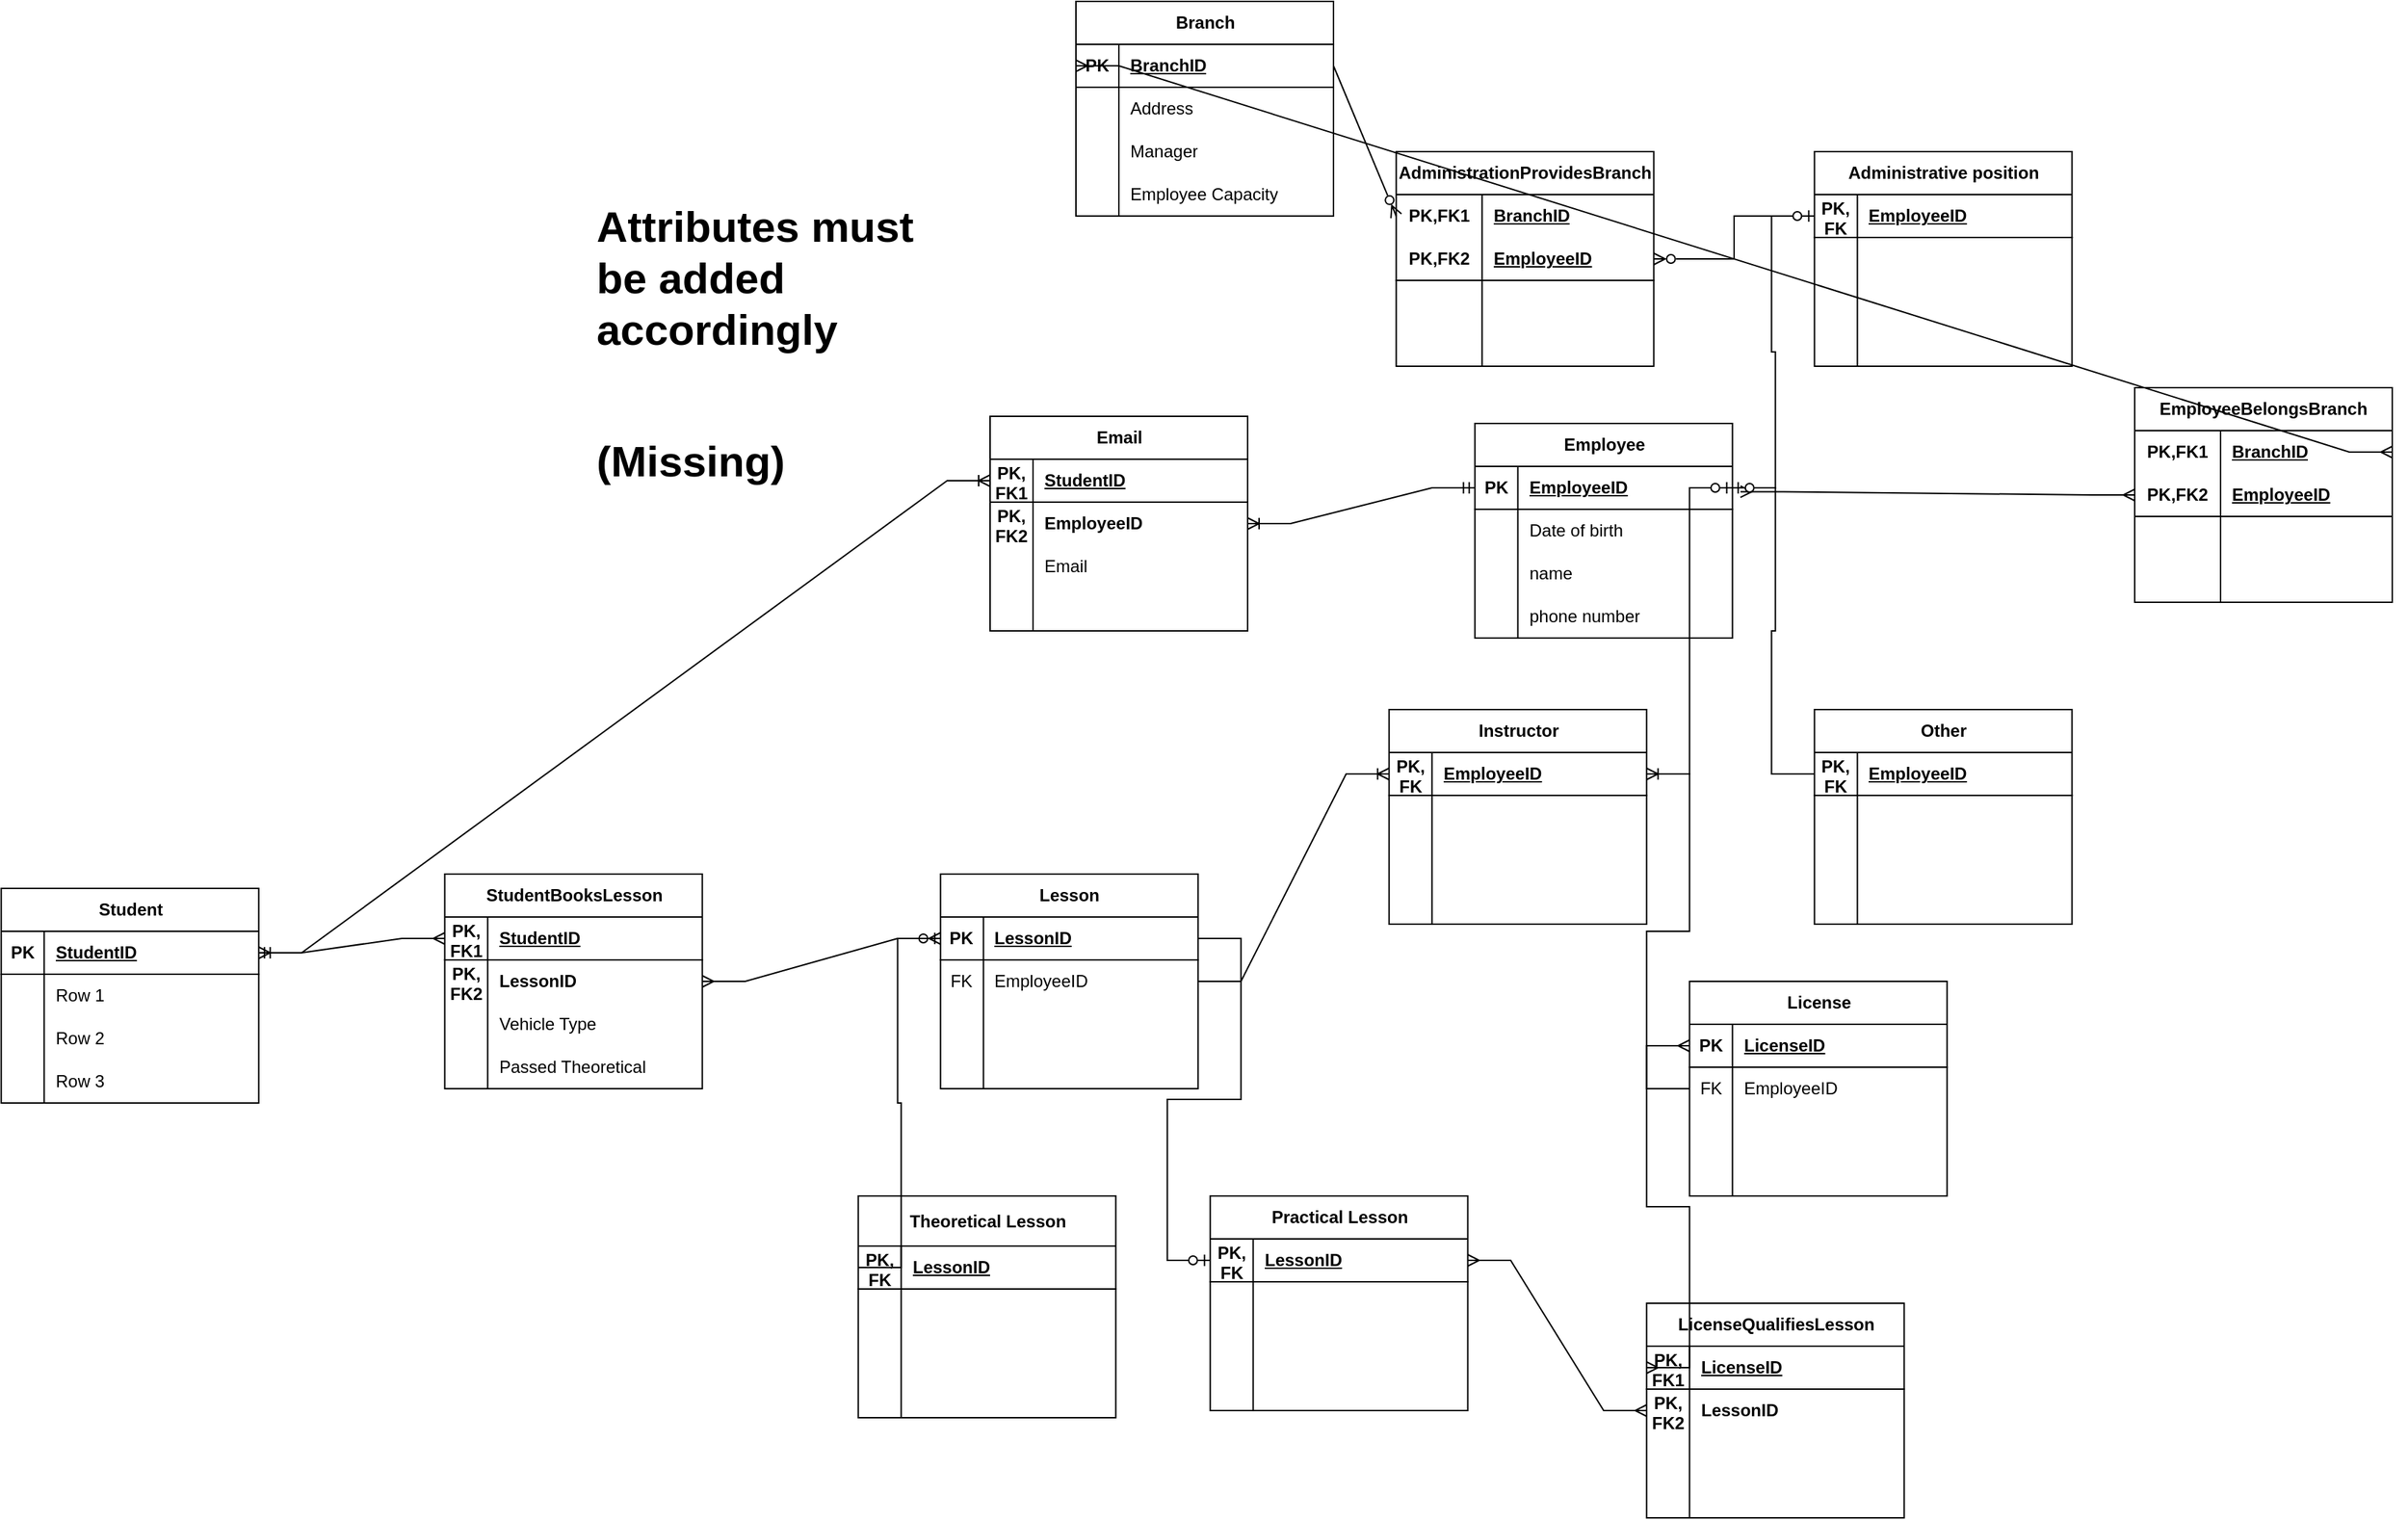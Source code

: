 <mxfile version="22.1.7" type="device">
  <diagram name="Page-1" id="94LBMi_QMn9_HoXm2CBJ">
    <mxGraphModel dx="596" dy="1486" grid="1" gridSize="10" guides="1" tooltips="1" connect="1" arrows="1" fold="1" page="1" pageScale="1" pageWidth="850" pageHeight="1100" math="0" shadow="0">
      <root>
        <mxCell id="0" />
        <mxCell id="1" parent="0" />
        <mxCell id="WB0CTs20dMvy2eO6RknB-239" value="Branch" style="shape=table;startSize=30;container=1;collapsible=1;childLayout=tableLayout;fixedRows=1;rowLines=0;fontStyle=1;align=center;resizeLast=1;html=1;" parent="1" vertex="1">
          <mxGeometry x="950" y="-990" width="180" height="150" as="geometry" />
        </mxCell>
        <mxCell id="WB0CTs20dMvy2eO6RknB-240" value="" style="shape=tableRow;horizontal=0;startSize=0;swimlaneHead=0;swimlaneBody=0;fillColor=none;collapsible=0;dropTarget=0;points=[[0,0.5],[1,0.5]];portConstraint=eastwest;top=0;left=0;right=0;bottom=1;" parent="WB0CTs20dMvy2eO6RknB-239" vertex="1">
          <mxGeometry y="30" width="180" height="30" as="geometry" />
        </mxCell>
        <mxCell id="WB0CTs20dMvy2eO6RknB-241" value="PK" style="shape=partialRectangle;connectable=0;fillColor=none;top=0;left=0;bottom=0;right=0;fontStyle=1;overflow=hidden;whiteSpace=wrap;html=1;" parent="WB0CTs20dMvy2eO6RknB-240" vertex="1">
          <mxGeometry width="30" height="30" as="geometry">
            <mxRectangle width="30" height="30" as="alternateBounds" />
          </mxGeometry>
        </mxCell>
        <mxCell id="WB0CTs20dMvy2eO6RknB-242" value="BranchID" style="shape=partialRectangle;connectable=0;fillColor=none;top=0;left=0;bottom=0;right=0;align=left;spacingLeft=6;fontStyle=5;overflow=hidden;whiteSpace=wrap;html=1;" parent="WB0CTs20dMvy2eO6RknB-240" vertex="1">
          <mxGeometry x="30" width="150" height="30" as="geometry">
            <mxRectangle width="150" height="30" as="alternateBounds" />
          </mxGeometry>
        </mxCell>
        <mxCell id="WB0CTs20dMvy2eO6RknB-243" value="" style="shape=tableRow;horizontal=0;startSize=0;swimlaneHead=0;swimlaneBody=0;fillColor=none;collapsible=0;dropTarget=0;points=[[0,0.5],[1,0.5]];portConstraint=eastwest;top=0;left=0;right=0;bottom=0;" parent="WB0CTs20dMvy2eO6RknB-239" vertex="1">
          <mxGeometry y="60" width="180" height="30" as="geometry" />
        </mxCell>
        <mxCell id="WB0CTs20dMvy2eO6RknB-244" value="" style="shape=partialRectangle;connectable=0;fillColor=none;top=0;left=0;bottom=0;right=0;editable=1;overflow=hidden;whiteSpace=wrap;html=1;" parent="WB0CTs20dMvy2eO6RknB-243" vertex="1">
          <mxGeometry width="30" height="30" as="geometry">
            <mxRectangle width="30" height="30" as="alternateBounds" />
          </mxGeometry>
        </mxCell>
        <mxCell id="WB0CTs20dMvy2eO6RknB-245" value="Address" style="shape=partialRectangle;connectable=0;fillColor=none;top=0;left=0;bottom=0;right=0;align=left;spacingLeft=6;overflow=hidden;whiteSpace=wrap;html=1;" parent="WB0CTs20dMvy2eO6RknB-243" vertex="1">
          <mxGeometry x="30" width="150" height="30" as="geometry">
            <mxRectangle width="150" height="30" as="alternateBounds" />
          </mxGeometry>
        </mxCell>
        <mxCell id="WB0CTs20dMvy2eO6RknB-246" value="" style="shape=tableRow;horizontal=0;startSize=0;swimlaneHead=0;swimlaneBody=0;fillColor=none;collapsible=0;dropTarget=0;points=[[0,0.5],[1,0.5]];portConstraint=eastwest;top=0;left=0;right=0;bottom=0;" parent="WB0CTs20dMvy2eO6RknB-239" vertex="1">
          <mxGeometry y="90" width="180" height="30" as="geometry" />
        </mxCell>
        <mxCell id="WB0CTs20dMvy2eO6RknB-247" value="" style="shape=partialRectangle;connectable=0;fillColor=none;top=0;left=0;bottom=0;right=0;editable=1;overflow=hidden;whiteSpace=wrap;html=1;" parent="WB0CTs20dMvy2eO6RknB-246" vertex="1">
          <mxGeometry width="30" height="30" as="geometry">
            <mxRectangle width="30" height="30" as="alternateBounds" />
          </mxGeometry>
        </mxCell>
        <mxCell id="WB0CTs20dMvy2eO6RknB-248" value="Manager" style="shape=partialRectangle;connectable=0;fillColor=none;top=0;left=0;bottom=0;right=0;align=left;spacingLeft=6;overflow=hidden;whiteSpace=wrap;html=1;" parent="WB0CTs20dMvy2eO6RknB-246" vertex="1">
          <mxGeometry x="30" width="150" height="30" as="geometry">
            <mxRectangle width="150" height="30" as="alternateBounds" />
          </mxGeometry>
        </mxCell>
        <mxCell id="WB0CTs20dMvy2eO6RknB-249" value="" style="shape=tableRow;horizontal=0;startSize=0;swimlaneHead=0;swimlaneBody=0;fillColor=none;collapsible=0;dropTarget=0;points=[[0,0.5],[1,0.5]];portConstraint=eastwest;top=0;left=0;right=0;bottom=0;" parent="WB0CTs20dMvy2eO6RknB-239" vertex="1">
          <mxGeometry y="120" width="180" height="30" as="geometry" />
        </mxCell>
        <mxCell id="WB0CTs20dMvy2eO6RknB-250" value="" style="shape=partialRectangle;connectable=0;fillColor=none;top=0;left=0;bottom=0;right=0;editable=1;overflow=hidden;whiteSpace=wrap;html=1;" parent="WB0CTs20dMvy2eO6RknB-249" vertex="1">
          <mxGeometry width="30" height="30" as="geometry">
            <mxRectangle width="30" height="30" as="alternateBounds" />
          </mxGeometry>
        </mxCell>
        <mxCell id="WB0CTs20dMvy2eO6RknB-251" value="Employee Capacity" style="shape=partialRectangle;connectable=0;fillColor=none;top=0;left=0;bottom=0;right=0;align=left;spacingLeft=6;overflow=hidden;whiteSpace=wrap;html=1;" parent="WB0CTs20dMvy2eO6RknB-249" vertex="1">
          <mxGeometry x="30" width="150" height="30" as="geometry">
            <mxRectangle width="150" height="30" as="alternateBounds" />
          </mxGeometry>
        </mxCell>
        <mxCell id="WB0CTs20dMvy2eO6RknB-252" value="AdministrationProvidesBranch" style="shape=table;startSize=30;container=1;collapsible=1;childLayout=tableLayout;fixedRows=1;rowLines=0;fontStyle=1;align=center;resizeLast=1;html=1;whiteSpace=wrap;" parent="1" vertex="1">
          <mxGeometry x="1173.84" y="-885" width="180" height="150" as="geometry" />
        </mxCell>
        <mxCell id="WB0CTs20dMvy2eO6RknB-253" value="" style="shape=tableRow;horizontal=0;startSize=0;swimlaneHead=0;swimlaneBody=0;fillColor=none;collapsible=0;dropTarget=0;points=[[0,0.5],[1,0.5]];portConstraint=eastwest;top=0;left=0;right=0;bottom=0;html=1;" parent="WB0CTs20dMvy2eO6RknB-252" vertex="1">
          <mxGeometry y="30" width="180" height="30" as="geometry" />
        </mxCell>
        <mxCell id="WB0CTs20dMvy2eO6RknB-254" value="PK,FK1" style="shape=partialRectangle;connectable=0;fillColor=none;top=0;left=0;bottom=0;right=0;fontStyle=1;overflow=hidden;html=1;whiteSpace=wrap;" parent="WB0CTs20dMvy2eO6RknB-253" vertex="1">
          <mxGeometry width="60" height="30" as="geometry">
            <mxRectangle width="60" height="30" as="alternateBounds" />
          </mxGeometry>
        </mxCell>
        <mxCell id="WB0CTs20dMvy2eO6RknB-255" value="BranchID" style="shape=partialRectangle;connectable=0;fillColor=none;top=0;left=0;bottom=0;right=0;align=left;spacingLeft=6;fontStyle=5;overflow=hidden;html=1;whiteSpace=wrap;" parent="WB0CTs20dMvy2eO6RknB-253" vertex="1">
          <mxGeometry x="60" width="120" height="30" as="geometry">
            <mxRectangle width="120" height="30" as="alternateBounds" />
          </mxGeometry>
        </mxCell>
        <mxCell id="WB0CTs20dMvy2eO6RknB-256" value="" style="shape=tableRow;horizontal=0;startSize=0;swimlaneHead=0;swimlaneBody=0;fillColor=none;collapsible=0;dropTarget=0;points=[[0,0.5],[1,0.5]];portConstraint=eastwest;top=0;left=0;right=0;bottom=1;html=1;" parent="WB0CTs20dMvy2eO6RknB-252" vertex="1">
          <mxGeometry y="60" width="180" height="30" as="geometry" />
        </mxCell>
        <mxCell id="WB0CTs20dMvy2eO6RknB-257" value="PK,FK2" style="shape=partialRectangle;connectable=0;fillColor=none;top=0;left=0;bottom=0;right=0;fontStyle=1;overflow=hidden;html=1;whiteSpace=wrap;" parent="WB0CTs20dMvy2eO6RknB-256" vertex="1">
          <mxGeometry width="60" height="30" as="geometry">
            <mxRectangle width="60" height="30" as="alternateBounds" />
          </mxGeometry>
        </mxCell>
        <mxCell id="WB0CTs20dMvy2eO6RknB-258" value="EmployeeID" style="shape=partialRectangle;connectable=0;fillColor=none;top=0;left=0;bottom=0;right=0;align=left;spacingLeft=6;fontStyle=5;overflow=hidden;html=1;whiteSpace=wrap;" parent="WB0CTs20dMvy2eO6RknB-256" vertex="1">
          <mxGeometry x="60" width="120" height="30" as="geometry">
            <mxRectangle width="120" height="30" as="alternateBounds" />
          </mxGeometry>
        </mxCell>
        <mxCell id="WB0CTs20dMvy2eO6RknB-259" value="" style="shape=tableRow;horizontal=0;startSize=0;swimlaneHead=0;swimlaneBody=0;fillColor=none;collapsible=0;dropTarget=0;points=[[0,0.5],[1,0.5]];portConstraint=eastwest;top=0;left=0;right=0;bottom=0;html=1;" parent="WB0CTs20dMvy2eO6RknB-252" vertex="1">
          <mxGeometry y="90" width="180" height="30" as="geometry" />
        </mxCell>
        <mxCell id="WB0CTs20dMvy2eO6RknB-260" value="" style="shape=partialRectangle;connectable=0;fillColor=none;top=0;left=0;bottom=0;right=0;editable=1;overflow=hidden;html=1;whiteSpace=wrap;" parent="WB0CTs20dMvy2eO6RknB-259" vertex="1">
          <mxGeometry width="60" height="30" as="geometry">
            <mxRectangle width="60" height="30" as="alternateBounds" />
          </mxGeometry>
        </mxCell>
        <mxCell id="WB0CTs20dMvy2eO6RknB-261" value="" style="shape=partialRectangle;connectable=0;fillColor=none;top=0;left=0;bottom=0;right=0;align=left;spacingLeft=6;overflow=hidden;html=1;whiteSpace=wrap;" parent="WB0CTs20dMvy2eO6RknB-259" vertex="1">
          <mxGeometry x="60" width="120" height="30" as="geometry">
            <mxRectangle width="120" height="30" as="alternateBounds" />
          </mxGeometry>
        </mxCell>
        <mxCell id="WB0CTs20dMvy2eO6RknB-262" value="" style="shape=tableRow;horizontal=0;startSize=0;swimlaneHead=0;swimlaneBody=0;fillColor=none;collapsible=0;dropTarget=0;points=[[0,0.5],[1,0.5]];portConstraint=eastwest;top=0;left=0;right=0;bottom=0;html=1;" parent="WB0CTs20dMvy2eO6RknB-252" vertex="1">
          <mxGeometry y="120" width="180" height="30" as="geometry" />
        </mxCell>
        <mxCell id="WB0CTs20dMvy2eO6RknB-263" value="" style="shape=partialRectangle;connectable=0;fillColor=none;top=0;left=0;bottom=0;right=0;editable=1;overflow=hidden;html=1;whiteSpace=wrap;" parent="WB0CTs20dMvy2eO6RknB-262" vertex="1">
          <mxGeometry width="60" height="30" as="geometry">
            <mxRectangle width="60" height="30" as="alternateBounds" />
          </mxGeometry>
        </mxCell>
        <mxCell id="WB0CTs20dMvy2eO6RknB-264" value="" style="shape=partialRectangle;connectable=0;fillColor=none;top=0;left=0;bottom=0;right=0;align=left;spacingLeft=6;overflow=hidden;html=1;whiteSpace=wrap;" parent="WB0CTs20dMvy2eO6RknB-262" vertex="1">
          <mxGeometry x="60" width="120" height="30" as="geometry">
            <mxRectangle width="120" height="30" as="alternateBounds" />
          </mxGeometry>
        </mxCell>
        <mxCell id="WB0CTs20dMvy2eO6RknB-265" value="Administrative position" style="shape=table;startSize=30;container=1;collapsible=1;childLayout=tableLayout;fixedRows=1;rowLines=0;fontStyle=1;align=center;resizeLast=1;html=1;" parent="1" vertex="1">
          <mxGeometry x="1466.18" y="-885" width="180" height="150" as="geometry" />
        </mxCell>
        <mxCell id="WB0CTs20dMvy2eO6RknB-266" value="" style="shape=tableRow;horizontal=0;startSize=0;swimlaneHead=0;swimlaneBody=0;fillColor=none;collapsible=0;dropTarget=0;points=[[0,0.5],[1,0.5]];portConstraint=eastwest;top=0;left=0;right=0;bottom=1;" parent="WB0CTs20dMvy2eO6RknB-265" vertex="1">
          <mxGeometry y="30" width="180" height="30" as="geometry" />
        </mxCell>
        <mxCell id="WB0CTs20dMvy2eO6RknB-267" value="PK, FK" style="shape=partialRectangle;connectable=0;fillColor=none;top=0;left=0;bottom=0;right=0;fontStyle=1;overflow=hidden;whiteSpace=wrap;html=1;" parent="WB0CTs20dMvy2eO6RknB-266" vertex="1">
          <mxGeometry width="30" height="30" as="geometry">
            <mxRectangle width="30" height="30" as="alternateBounds" />
          </mxGeometry>
        </mxCell>
        <mxCell id="WB0CTs20dMvy2eO6RknB-268" value="EmployeeID" style="shape=partialRectangle;connectable=0;fillColor=none;top=0;left=0;bottom=0;right=0;align=left;spacingLeft=6;fontStyle=5;overflow=hidden;whiteSpace=wrap;html=1;" parent="WB0CTs20dMvy2eO6RknB-266" vertex="1">
          <mxGeometry x="30" width="150" height="30" as="geometry">
            <mxRectangle width="150" height="30" as="alternateBounds" />
          </mxGeometry>
        </mxCell>
        <mxCell id="WB0CTs20dMvy2eO6RknB-269" value="" style="shape=tableRow;horizontal=0;startSize=0;swimlaneHead=0;swimlaneBody=0;fillColor=none;collapsible=0;dropTarget=0;points=[[0,0.5],[1,0.5]];portConstraint=eastwest;top=0;left=0;right=0;bottom=0;" parent="WB0CTs20dMvy2eO6RknB-265" vertex="1">
          <mxGeometry y="60" width="180" height="30" as="geometry" />
        </mxCell>
        <mxCell id="WB0CTs20dMvy2eO6RknB-270" value="" style="shape=partialRectangle;connectable=0;fillColor=none;top=0;left=0;bottom=0;right=0;editable=1;overflow=hidden;whiteSpace=wrap;html=1;" parent="WB0CTs20dMvy2eO6RknB-269" vertex="1">
          <mxGeometry width="30" height="30" as="geometry">
            <mxRectangle width="30" height="30" as="alternateBounds" />
          </mxGeometry>
        </mxCell>
        <mxCell id="WB0CTs20dMvy2eO6RknB-271" value="" style="shape=partialRectangle;connectable=0;fillColor=none;top=0;left=0;bottom=0;right=0;align=left;spacingLeft=6;overflow=hidden;whiteSpace=wrap;html=1;" parent="WB0CTs20dMvy2eO6RknB-269" vertex="1">
          <mxGeometry x="30" width="150" height="30" as="geometry">
            <mxRectangle width="150" height="30" as="alternateBounds" />
          </mxGeometry>
        </mxCell>
        <mxCell id="WB0CTs20dMvy2eO6RknB-272" value="" style="shape=tableRow;horizontal=0;startSize=0;swimlaneHead=0;swimlaneBody=0;fillColor=none;collapsible=0;dropTarget=0;points=[[0,0.5],[1,0.5]];portConstraint=eastwest;top=0;left=0;right=0;bottom=0;" parent="WB0CTs20dMvy2eO6RknB-265" vertex="1">
          <mxGeometry y="90" width="180" height="30" as="geometry" />
        </mxCell>
        <mxCell id="WB0CTs20dMvy2eO6RknB-273" value="" style="shape=partialRectangle;connectable=0;fillColor=none;top=0;left=0;bottom=0;right=0;editable=1;overflow=hidden;whiteSpace=wrap;html=1;" parent="WB0CTs20dMvy2eO6RknB-272" vertex="1">
          <mxGeometry width="30" height="30" as="geometry">
            <mxRectangle width="30" height="30" as="alternateBounds" />
          </mxGeometry>
        </mxCell>
        <mxCell id="WB0CTs20dMvy2eO6RknB-274" value="" style="shape=partialRectangle;connectable=0;fillColor=none;top=0;left=0;bottom=0;right=0;align=left;spacingLeft=6;overflow=hidden;whiteSpace=wrap;html=1;" parent="WB0CTs20dMvy2eO6RknB-272" vertex="1">
          <mxGeometry x="30" width="150" height="30" as="geometry">
            <mxRectangle width="150" height="30" as="alternateBounds" />
          </mxGeometry>
        </mxCell>
        <mxCell id="WB0CTs20dMvy2eO6RknB-275" value="" style="shape=tableRow;horizontal=0;startSize=0;swimlaneHead=0;swimlaneBody=0;fillColor=none;collapsible=0;dropTarget=0;points=[[0,0.5],[1,0.5]];portConstraint=eastwest;top=0;left=0;right=0;bottom=0;" parent="WB0CTs20dMvy2eO6RknB-265" vertex="1">
          <mxGeometry y="120" width="180" height="30" as="geometry" />
        </mxCell>
        <mxCell id="WB0CTs20dMvy2eO6RknB-276" value="" style="shape=partialRectangle;connectable=0;fillColor=none;top=0;left=0;bottom=0;right=0;editable=1;overflow=hidden;whiteSpace=wrap;html=1;" parent="WB0CTs20dMvy2eO6RknB-275" vertex="1">
          <mxGeometry width="30" height="30" as="geometry">
            <mxRectangle width="30" height="30" as="alternateBounds" />
          </mxGeometry>
        </mxCell>
        <mxCell id="WB0CTs20dMvy2eO6RknB-277" value="" style="shape=partialRectangle;connectable=0;fillColor=none;top=0;left=0;bottom=0;right=0;align=left;spacingLeft=6;overflow=hidden;whiteSpace=wrap;html=1;" parent="WB0CTs20dMvy2eO6RknB-275" vertex="1">
          <mxGeometry x="30" width="150" height="30" as="geometry">
            <mxRectangle width="150" height="30" as="alternateBounds" />
          </mxGeometry>
        </mxCell>
        <mxCell id="WB0CTs20dMvy2eO6RknB-278" style="rounded=0;orthogonalLoop=1;jettySize=auto;html=1;entryX=0;entryY=0.5;entryDx=0;entryDy=0;endArrow=ERzeroToMany;endFill=0;exitX=1;exitY=0.5;exitDx=0;exitDy=0;" parent="1" source="WB0CTs20dMvy2eO6RknB-240" target="WB0CTs20dMvy2eO6RknB-253" edge="1">
          <mxGeometry relative="1" as="geometry" />
        </mxCell>
        <mxCell id="WB0CTs20dMvy2eO6RknB-279" style="edgeStyle=orthogonalEdgeStyle;rounded=0;orthogonalLoop=1;jettySize=auto;html=1;entryX=1;entryY=0.5;entryDx=0;entryDy=0;endArrow=ERzeroToMany;endFill=0;" parent="1" source="WB0CTs20dMvy2eO6RknB-266" target="WB0CTs20dMvy2eO6RknB-256" edge="1">
          <mxGeometry relative="1" as="geometry" />
        </mxCell>
        <mxCell id="WB0CTs20dMvy2eO6RknB-280" value="Employee" style="shape=table;startSize=30;container=1;collapsible=1;childLayout=tableLayout;fixedRows=1;rowLines=0;fontStyle=1;align=center;resizeLast=1;html=1;" parent="1" vertex="1">
          <mxGeometry x="1228.84" y="-695" width="180" height="150" as="geometry" />
        </mxCell>
        <mxCell id="WB0CTs20dMvy2eO6RknB-281" value="" style="shape=tableRow;horizontal=0;startSize=0;swimlaneHead=0;swimlaneBody=0;fillColor=none;collapsible=0;dropTarget=0;points=[[0,0.5],[1,0.5]];portConstraint=eastwest;top=0;left=0;right=0;bottom=1;" parent="WB0CTs20dMvy2eO6RknB-280" vertex="1">
          <mxGeometry y="30" width="180" height="30" as="geometry" />
        </mxCell>
        <mxCell id="WB0CTs20dMvy2eO6RknB-282" value="PK" style="shape=partialRectangle;connectable=0;fillColor=none;top=0;left=0;bottom=0;right=0;fontStyle=1;overflow=hidden;whiteSpace=wrap;html=1;" parent="WB0CTs20dMvy2eO6RknB-281" vertex="1">
          <mxGeometry width="30" height="30" as="geometry">
            <mxRectangle width="30" height="30" as="alternateBounds" />
          </mxGeometry>
        </mxCell>
        <mxCell id="WB0CTs20dMvy2eO6RknB-283" value="EmployeeID" style="shape=partialRectangle;connectable=0;fillColor=none;top=0;left=0;bottom=0;right=0;align=left;spacingLeft=6;fontStyle=5;overflow=hidden;whiteSpace=wrap;html=1;" parent="WB0CTs20dMvy2eO6RknB-281" vertex="1">
          <mxGeometry x="30" width="150" height="30" as="geometry">
            <mxRectangle width="150" height="30" as="alternateBounds" />
          </mxGeometry>
        </mxCell>
        <mxCell id="WB0CTs20dMvy2eO6RknB-284" value="" style="shape=tableRow;horizontal=0;startSize=0;swimlaneHead=0;swimlaneBody=0;fillColor=none;collapsible=0;dropTarget=0;points=[[0,0.5],[1,0.5]];portConstraint=eastwest;top=0;left=0;right=0;bottom=0;" parent="WB0CTs20dMvy2eO6RknB-280" vertex="1">
          <mxGeometry y="60" width="180" height="30" as="geometry" />
        </mxCell>
        <mxCell id="WB0CTs20dMvy2eO6RknB-285" value="" style="shape=partialRectangle;connectable=0;fillColor=none;top=0;left=0;bottom=0;right=0;editable=1;overflow=hidden;whiteSpace=wrap;html=1;" parent="WB0CTs20dMvy2eO6RknB-284" vertex="1">
          <mxGeometry width="30" height="30" as="geometry">
            <mxRectangle width="30" height="30" as="alternateBounds" />
          </mxGeometry>
        </mxCell>
        <mxCell id="WB0CTs20dMvy2eO6RknB-286" value="Date of birth" style="shape=partialRectangle;connectable=0;fillColor=none;top=0;left=0;bottom=0;right=0;align=left;spacingLeft=6;overflow=hidden;whiteSpace=wrap;html=1;" parent="WB0CTs20dMvy2eO6RknB-284" vertex="1">
          <mxGeometry x="30" width="150" height="30" as="geometry">
            <mxRectangle width="150" height="30" as="alternateBounds" />
          </mxGeometry>
        </mxCell>
        <mxCell id="WB0CTs20dMvy2eO6RknB-287" value="" style="shape=tableRow;horizontal=0;startSize=0;swimlaneHead=0;swimlaneBody=0;fillColor=none;collapsible=0;dropTarget=0;points=[[0,0.5],[1,0.5]];portConstraint=eastwest;top=0;left=0;right=0;bottom=0;" parent="WB0CTs20dMvy2eO6RknB-280" vertex="1">
          <mxGeometry y="90" width="180" height="30" as="geometry" />
        </mxCell>
        <mxCell id="WB0CTs20dMvy2eO6RknB-288" value="" style="shape=partialRectangle;connectable=0;fillColor=none;top=0;left=0;bottom=0;right=0;editable=1;overflow=hidden;whiteSpace=wrap;html=1;" parent="WB0CTs20dMvy2eO6RknB-287" vertex="1">
          <mxGeometry width="30" height="30" as="geometry">
            <mxRectangle width="30" height="30" as="alternateBounds" />
          </mxGeometry>
        </mxCell>
        <mxCell id="WB0CTs20dMvy2eO6RknB-289" value="name" style="shape=partialRectangle;connectable=0;fillColor=none;top=0;left=0;bottom=0;right=0;align=left;spacingLeft=6;overflow=hidden;whiteSpace=wrap;html=1;" parent="WB0CTs20dMvy2eO6RknB-287" vertex="1">
          <mxGeometry x="30" width="150" height="30" as="geometry">
            <mxRectangle width="150" height="30" as="alternateBounds" />
          </mxGeometry>
        </mxCell>
        <mxCell id="WB0CTs20dMvy2eO6RknB-290" value="" style="shape=tableRow;horizontal=0;startSize=0;swimlaneHead=0;swimlaneBody=0;fillColor=none;collapsible=0;dropTarget=0;points=[[0,0.5],[1,0.5]];portConstraint=eastwest;top=0;left=0;right=0;bottom=0;" parent="WB0CTs20dMvy2eO6RknB-280" vertex="1">
          <mxGeometry y="120" width="180" height="30" as="geometry" />
        </mxCell>
        <mxCell id="WB0CTs20dMvy2eO6RknB-291" value="" style="shape=partialRectangle;connectable=0;fillColor=none;top=0;left=0;bottom=0;right=0;editable=1;overflow=hidden;whiteSpace=wrap;html=1;" parent="WB0CTs20dMvy2eO6RknB-290" vertex="1">
          <mxGeometry width="30" height="30" as="geometry">
            <mxRectangle width="30" height="30" as="alternateBounds" />
          </mxGeometry>
        </mxCell>
        <mxCell id="WB0CTs20dMvy2eO6RknB-292" value="phone number" style="shape=partialRectangle;connectable=0;fillColor=none;top=0;left=0;bottom=0;right=0;align=left;spacingLeft=6;overflow=hidden;whiteSpace=wrap;html=1;" parent="WB0CTs20dMvy2eO6RknB-290" vertex="1">
          <mxGeometry x="30" width="150" height="30" as="geometry">
            <mxRectangle width="150" height="30" as="alternateBounds" />
          </mxGeometry>
        </mxCell>
        <mxCell id="WB0CTs20dMvy2eO6RknB-293" value="EmployeeBelongsBranch" style="shape=table;startSize=30;container=1;collapsible=1;childLayout=tableLayout;fixedRows=1;rowLines=0;fontStyle=1;align=center;resizeLast=1;html=1;whiteSpace=wrap;" parent="1" vertex="1">
          <mxGeometry x="1690.0" y="-720" width="180" height="150" as="geometry" />
        </mxCell>
        <mxCell id="WB0CTs20dMvy2eO6RknB-294" value="" style="shape=tableRow;horizontal=0;startSize=0;swimlaneHead=0;swimlaneBody=0;fillColor=none;collapsible=0;dropTarget=0;points=[[0,0.5],[1,0.5]];portConstraint=eastwest;top=0;left=0;right=0;bottom=0;html=1;" parent="WB0CTs20dMvy2eO6RknB-293" vertex="1">
          <mxGeometry y="30" width="180" height="30" as="geometry" />
        </mxCell>
        <mxCell id="WB0CTs20dMvy2eO6RknB-295" value="PK,FK1" style="shape=partialRectangle;connectable=0;fillColor=none;top=0;left=0;bottom=0;right=0;fontStyle=1;overflow=hidden;html=1;whiteSpace=wrap;" parent="WB0CTs20dMvy2eO6RknB-294" vertex="1">
          <mxGeometry width="60" height="30" as="geometry">
            <mxRectangle width="60" height="30" as="alternateBounds" />
          </mxGeometry>
        </mxCell>
        <mxCell id="WB0CTs20dMvy2eO6RknB-296" value="BranchID" style="shape=partialRectangle;connectable=0;fillColor=none;top=0;left=0;bottom=0;right=0;align=left;spacingLeft=6;fontStyle=5;overflow=hidden;html=1;whiteSpace=wrap;" parent="WB0CTs20dMvy2eO6RknB-294" vertex="1">
          <mxGeometry x="60" width="120" height="30" as="geometry">
            <mxRectangle width="120" height="30" as="alternateBounds" />
          </mxGeometry>
        </mxCell>
        <mxCell id="WB0CTs20dMvy2eO6RknB-297" value="" style="shape=tableRow;horizontal=0;startSize=0;swimlaneHead=0;swimlaneBody=0;fillColor=none;collapsible=0;dropTarget=0;points=[[0,0.5],[1,0.5]];portConstraint=eastwest;top=0;left=0;right=0;bottom=1;html=1;" parent="WB0CTs20dMvy2eO6RknB-293" vertex="1">
          <mxGeometry y="60" width="180" height="30" as="geometry" />
        </mxCell>
        <mxCell id="WB0CTs20dMvy2eO6RknB-298" value="PK,FK2" style="shape=partialRectangle;connectable=0;fillColor=none;top=0;left=0;bottom=0;right=0;fontStyle=1;overflow=hidden;html=1;whiteSpace=wrap;" parent="WB0CTs20dMvy2eO6RknB-297" vertex="1">
          <mxGeometry width="60" height="30" as="geometry">
            <mxRectangle width="60" height="30" as="alternateBounds" />
          </mxGeometry>
        </mxCell>
        <mxCell id="WB0CTs20dMvy2eO6RknB-299" value="EmployeeID" style="shape=partialRectangle;connectable=0;fillColor=none;top=0;left=0;bottom=0;right=0;align=left;spacingLeft=6;fontStyle=5;overflow=hidden;html=1;whiteSpace=wrap;" parent="WB0CTs20dMvy2eO6RknB-297" vertex="1">
          <mxGeometry x="60" width="120" height="30" as="geometry">
            <mxRectangle width="120" height="30" as="alternateBounds" />
          </mxGeometry>
        </mxCell>
        <mxCell id="WB0CTs20dMvy2eO6RknB-300" value="" style="shape=tableRow;horizontal=0;startSize=0;swimlaneHead=0;swimlaneBody=0;fillColor=none;collapsible=0;dropTarget=0;points=[[0,0.5],[1,0.5]];portConstraint=eastwest;top=0;left=0;right=0;bottom=0;html=1;" parent="WB0CTs20dMvy2eO6RknB-293" vertex="1">
          <mxGeometry y="90" width="180" height="30" as="geometry" />
        </mxCell>
        <mxCell id="WB0CTs20dMvy2eO6RknB-301" value="" style="shape=partialRectangle;connectable=0;fillColor=none;top=0;left=0;bottom=0;right=0;editable=1;overflow=hidden;html=1;whiteSpace=wrap;" parent="WB0CTs20dMvy2eO6RknB-300" vertex="1">
          <mxGeometry width="60" height="30" as="geometry">
            <mxRectangle width="60" height="30" as="alternateBounds" />
          </mxGeometry>
        </mxCell>
        <mxCell id="WB0CTs20dMvy2eO6RknB-302" value="" style="shape=partialRectangle;connectable=0;fillColor=none;top=0;left=0;bottom=0;right=0;align=left;spacingLeft=6;overflow=hidden;html=1;whiteSpace=wrap;" parent="WB0CTs20dMvy2eO6RknB-300" vertex="1">
          <mxGeometry x="60" width="120" height="30" as="geometry">
            <mxRectangle width="120" height="30" as="alternateBounds" />
          </mxGeometry>
        </mxCell>
        <mxCell id="WB0CTs20dMvy2eO6RknB-303" value="" style="shape=tableRow;horizontal=0;startSize=0;swimlaneHead=0;swimlaneBody=0;fillColor=none;collapsible=0;dropTarget=0;points=[[0,0.5],[1,0.5]];portConstraint=eastwest;top=0;left=0;right=0;bottom=0;html=1;" parent="WB0CTs20dMvy2eO6RknB-293" vertex="1">
          <mxGeometry y="120" width="180" height="30" as="geometry" />
        </mxCell>
        <mxCell id="WB0CTs20dMvy2eO6RknB-304" value="" style="shape=partialRectangle;connectable=0;fillColor=none;top=0;left=0;bottom=0;right=0;editable=1;overflow=hidden;html=1;whiteSpace=wrap;" parent="WB0CTs20dMvy2eO6RknB-303" vertex="1">
          <mxGeometry width="60" height="30" as="geometry">
            <mxRectangle width="60" height="30" as="alternateBounds" />
          </mxGeometry>
        </mxCell>
        <mxCell id="WB0CTs20dMvy2eO6RknB-305" value="" style="shape=partialRectangle;connectable=0;fillColor=none;top=0;left=0;bottom=0;right=0;align=left;spacingLeft=6;overflow=hidden;html=1;whiteSpace=wrap;" parent="WB0CTs20dMvy2eO6RknB-303" vertex="1">
          <mxGeometry x="60" width="120" height="30" as="geometry">
            <mxRectangle width="120" height="30" as="alternateBounds" />
          </mxGeometry>
        </mxCell>
        <mxCell id="WB0CTs20dMvy2eO6RknB-306" value="" style="edgeStyle=entityRelationEdgeStyle;fontSize=12;html=1;endArrow=ERmany;startArrow=ERmany;rounded=0;exitX=1.031;exitY=0.59;exitDx=0;exitDy=0;exitPerimeter=0;entryX=0;entryY=0.5;entryDx=0;entryDy=0;" parent="1" source="WB0CTs20dMvy2eO6RknB-281" target="WB0CTs20dMvy2eO6RknB-297" edge="1">
          <mxGeometry width="100" height="100" relative="1" as="geometry">
            <mxPoint x="1062.34" y="-577.5" as="sourcePoint" />
            <mxPoint x="1162.34" y="-677.5" as="targetPoint" />
          </mxGeometry>
        </mxCell>
        <mxCell id="WB0CTs20dMvy2eO6RknB-320" value="" style="edgeStyle=entityRelationEdgeStyle;fontSize=12;html=1;endArrow=ERmany;startArrow=ERmany;rounded=0;exitX=1;exitY=0.5;exitDx=0;exitDy=0;entryX=0;entryY=0.5;entryDx=0;entryDy=0;" parent="1" source="WB0CTs20dMvy2eO6RknB-294" target="WB0CTs20dMvy2eO6RknB-240" edge="1">
          <mxGeometry width="100" height="100" relative="1" as="geometry">
            <mxPoint x="1355.0" y="-430" as="sourcePoint" />
            <mxPoint x="1455.0" y="-530" as="targetPoint" />
            <Array as="points">
              <mxPoint x="1560" y="-950" />
            </Array>
          </mxGeometry>
        </mxCell>
        <mxCell id="WB0CTs20dMvy2eO6RknB-321" value="" style="edgeStyle=entityRelationEdgeStyle;fontSize=12;html=1;endArrow=ERzeroToOne;endFill=1;rounded=0;entryX=0;entryY=0.5;entryDx=0;entryDy=0;" parent="1" source="WB0CTs20dMvy2eO6RknB-281" target="WB0CTs20dMvy2eO6RknB-266" edge="1">
          <mxGeometry width="100" height="100" relative="1" as="geometry">
            <mxPoint x="1398.84" y="-595" as="sourcePoint" />
            <mxPoint x="1498.84" y="-695" as="targetPoint" />
          </mxGeometry>
        </mxCell>
        <mxCell id="WB0CTs20dMvy2eO6RknB-322" value="Instructor" style="shape=table;startSize=30;container=1;collapsible=1;childLayout=tableLayout;fixedRows=1;rowLines=0;fontStyle=1;align=center;resizeLast=1;html=1;" parent="1" vertex="1">
          <mxGeometry x="1168.84" y="-495" width="180" height="150" as="geometry" />
        </mxCell>
        <mxCell id="WB0CTs20dMvy2eO6RknB-323" value="" style="shape=tableRow;horizontal=0;startSize=0;swimlaneHead=0;swimlaneBody=0;fillColor=none;collapsible=0;dropTarget=0;points=[[0,0.5],[1,0.5]];portConstraint=eastwest;top=0;left=0;right=0;bottom=1;" parent="WB0CTs20dMvy2eO6RknB-322" vertex="1">
          <mxGeometry y="30" width="180" height="30" as="geometry" />
        </mxCell>
        <mxCell id="WB0CTs20dMvy2eO6RknB-324" value="PK, FK" style="shape=partialRectangle;connectable=0;fillColor=none;top=0;left=0;bottom=0;right=0;fontStyle=1;overflow=hidden;whiteSpace=wrap;html=1;" parent="WB0CTs20dMvy2eO6RknB-323" vertex="1">
          <mxGeometry width="30" height="30" as="geometry">
            <mxRectangle width="30" height="30" as="alternateBounds" />
          </mxGeometry>
        </mxCell>
        <mxCell id="WB0CTs20dMvy2eO6RknB-325" value="EmployeeID" style="shape=partialRectangle;connectable=0;fillColor=none;top=0;left=0;bottom=0;right=0;align=left;spacingLeft=6;fontStyle=5;overflow=hidden;whiteSpace=wrap;html=1;" parent="WB0CTs20dMvy2eO6RknB-323" vertex="1">
          <mxGeometry x="30" width="150" height="30" as="geometry">
            <mxRectangle width="150" height="30" as="alternateBounds" />
          </mxGeometry>
        </mxCell>
        <mxCell id="WB0CTs20dMvy2eO6RknB-326" value="" style="shape=tableRow;horizontal=0;startSize=0;swimlaneHead=0;swimlaneBody=0;fillColor=none;collapsible=0;dropTarget=0;points=[[0,0.5],[1,0.5]];portConstraint=eastwest;top=0;left=0;right=0;bottom=0;" parent="WB0CTs20dMvy2eO6RknB-322" vertex="1">
          <mxGeometry y="60" width="180" height="30" as="geometry" />
        </mxCell>
        <mxCell id="WB0CTs20dMvy2eO6RknB-327" value="" style="shape=partialRectangle;connectable=0;fillColor=none;top=0;left=0;bottom=0;right=0;editable=1;overflow=hidden;whiteSpace=wrap;html=1;" parent="WB0CTs20dMvy2eO6RknB-326" vertex="1">
          <mxGeometry width="30" height="30" as="geometry">
            <mxRectangle width="30" height="30" as="alternateBounds" />
          </mxGeometry>
        </mxCell>
        <mxCell id="WB0CTs20dMvy2eO6RknB-328" value="" style="shape=partialRectangle;connectable=0;fillColor=none;top=0;left=0;bottom=0;right=0;align=left;spacingLeft=6;overflow=hidden;whiteSpace=wrap;html=1;" parent="WB0CTs20dMvy2eO6RknB-326" vertex="1">
          <mxGeometry x="30" width="150" height="30" as="geometry">
            <mxRectangle width="150" height="30" as="alternateBounds" />
          </mxGeometry>
        </mxCell>
        <mxCell id="WB0CTs20dMvy2eO6RknB-329" value="" style="shape=tableRow;horizontal=0;startSize=0;swimlaneHead=0;swimlaneBody=0;fillColor=none;collapsible=0;dropTarget=0;points=[[0,0.5],[1,0.5]];portConstraint=eastwest;top=0;left=0;right=0;bottom=0;" parent="WB0CTs20dMvy2eO6RknB-322" vertex="1">
          <mxGeometry y="90" width="180" height="30" as="geometry" />
        </mxCell>
        <mxCell id="WB0CTs20dMvy2eO6RknB-330" value="" style="shape=partialRectangle;connectable=0;fillColor=none;top=0;left=0;bottom=0;right=0;editable=1;overflow=hidden;whiteSpace=wrap;html=1;" parent="WB0CTs20dMvy2eO6RknB-329" vertex="1">
          <mxGeometry width="30" height="30" as="geometry">
            <mxRectangle width="30" height="30" as="alternateBounds" />
          </mxGeometry>
        </mxCell>
        <mxCell id="WB0CTs20dMvy2eO6RknB-331" value="" style="shape=partialRectangle;connectable=0;fillColor=none;top=0;left=0;bottom=0;right=0;align=left;spacingLeft=6;overflow=hidden;whiteSpace=wrap;html=1;" parent="WB0CTs20dMvy2eO6RknB-329" vertex="1">
          <mxGeometry x="30" width="150" height="30" as="geometry">
            <mxRectangle width="150" height="30" as="alternateBounds" />
          </mxGeometry>
        </mxCell>
        <mxCell id="WB0CTs20dMvy2eO6RknB-332" value="" style="shape=tableRow;horizontal=0;startSize=0;swimlaneHead=0;swimlaneBody=0;fillColor=none;collapsible=0;dropTarget=0;points=[[0,0.5],[1,0.5]];portConstraint=eastwest;top=0;left=0;right=0;bottom=0;" parent="WB0CTs20dMvy2eO6RknB-322" vertex="1">
          <mxGeometry y="120" width="180" height="30" as="geometry" />
        </mxCell>
        <mxCell id="WB0CTs20dMvy2eO6RknB-333" value="" style="shape=partialRectangle;connectable=0;fillColor=none;top=0;left=0;bottom=0;right=0;editable=1;overflow=hidden;whiteSpace=wrap;html=1;" parent="WB0CTs20dMvy2eO6RknB-332" vertex="1">
          <mxGeometry width="30" height="30" as="geometry">
            <mxRectangle width="30" height="30" as="alternateBounds" />
          </mxGeometry>
        </mxCell>
        <mxCell id="WB0CTs20dMvy2eO6RknB-334" value="" style="shape=partialRectangle;connectable=0;fillColor=none;top=0;left=0;bottom=0;right=0;align=left;spacingLeft=6;overflow=hidden;whiteSpace=wrap;html=1;" parent="WB0CTs20dMvy2eO6RknB-332" vertex="1">
          <mxGeometry x="30" width="150" height="30" as="geometry">
            <mxRectangle width="150" height="30" as="alternateBounds" />
          </mxGeometry>
        </mxCell>
        <mxCell id="WB0CTs20dMvy2eO6RknB-335" value="Other" style="shape=table;startSize=30;container=1;collapsible=1;childLayout=tableLayout;fixedRows=1;rowLines=0;fontStyle=1;align=center;resizeLast=1;html=1;" parent="1" vertex="1">
          <mxGeometry x="1466.18" y="-495" width="180" height="150" as="geometry" />
        </mxCell>
        <mxCell id="WB0CTs20dMvy2eO6RknB-336" value="" style="shape=tableRow;horizontal=0;startSize=0;swimlaneHead=0;swimlaneBody=0;fillColor=none;collapsible=0;dropTarget=0;points=[[0,0.5],[1,0.5]];portConstraint=eastwest;top=0;left=0;right=0;bottom=1;" parent="WB0CTs20dMvy2eO6RknB-335" vertex="1">
          <mxGeometry y="30" width="180" height="30" as="geometry" />
        </mxCell>
        <mxCell id="WB0CTs20dMvy2eO6RknB-337" value="PK, FK" style="shape=partialRectangle;connectable=0;fillColor=none;top=0;left=0;bottom=0;right=0;fontStyle=1;overflow=hidden;whiteSpace=wrap;html=1;" parent="WB0CTs20dMvy2eO6RknB-336" vertex="1">
          <mxGeometry width="30" height="30" as="geometry">
            <mxRectangle width="30" height="30" as="alternateBounds" />
          </mxGeometry>
        </mxCell>
        <mxCell id="WB0CTs20dMvy2eO6RknB-338" value="EmployeeID" style="shape=partialRectangle;connectable=0;fillColor=none;top=0;left=0;bottom=0;right=0;align=left;spacingLeft=6;fontStyle=5;overflow=hidden;whiteSpace=wrap;html=1;" parent="WB0CTs20dMvy2eO6RknB-336" vertex="1">
          <mxGeometry x="30" width="150" height="30" as="geometry">
            <mxRectangle width="150" height="30" as="alternateBounds" />
          </mxGeometry>
        </mxCell>
        <mxCell id="WB0CTs20dMvy2eO6RknB-339" value="" style="shape=tableRow;horizontal=0;startSize=0;swimlaneHead=0;swimlaneBody=0;fillColor=none;collapsible=0;dropTarget=0;points=[[0,0.5],[1,0.5]];portConstraint=eastwest;top=0;left=0;right=0;bottom=0;" parent="WB0CTs20dMvy2eO6RknB-335" vertex="1">
          <mxGeometry y="60" width="180" height="30" as="geometry" />
        </mxCell>
        <mxCell id="WB0CTs20dMvy2eO6RknB-340" value="" style="shape=partialRectangle;connectable=0;fillColor=none;top=0;left=0;bottom=0;right=0;editable=1;overflow=hidden;whiteSpace=wrap;html=1;" parent="WB0CTs20dMvy2eO6RknB-339" vertex="1">
          <mxGeometry width="30" height="30" as="geometry">
            <mxRectangle width="30" height="30" as="alternateBounds" />
          </mxGeometry>
        </mxCell>
        <mxCell id="WB0CTs20dMvy2eO6RknB-341" value="" style="shape=partialRectangle;connectable=0;fillColor=none;top=0;left=0;bottom=0;right=0;align=left;spacingLeft=6;overflow=hidden;whiteSpace=wrap;html=1;" parent="WB0CTs20dMvy2eO6RknB-339" vertex="1">
          <mxGeometry x="30" width="150" height="30" as="geometry">
            <mxRectangle width="150" height="30" as="alternateBounds" />
          </mxGeometry>
        </mxCell>
        <mxCell id="WB0CTs20dMvy2eO6RknB-342" value="" style="shape=tableRow;horizontal=0;startSize=0;swimlaneHead=0;swimlaneBody=0;fillColor=none;collapsible=0;dropTarget=0;points=[[0,0.5],[1,0.5]];portConstraint=eastwest;top=0;left=0;right=0;bottom=0;" parent="WB0CTs20dMvy2eO6RknB-335" vertex="1">
          <mxGeometry y="90" width="180" height="30" as="geometry" />
        </mxCell>
        <mxCell id="WB0CTs20dMvy2eO6RknB-343" value="" style="shape=partialRectangle;connectable=0;fillColor=none;top=0;left=0;bottom=0;right=0;editable=1;overflow=hidden;whiteSpace=wrap;html=1;" parent="WB0CTs20dMvy2eO6RknB-342" vertex="1">
          <mxGeometry width="30" height="30" as="geometry">
            <mxRectangle width="30" height="30" as="alternateBounds" />
          </mxGeometry>
        </mxCell>
        <mxCell id="WB0CTs20dMvy2eO6RknB-344" value="" style="shape=partialRectangle;connectable=0;fillColor=none;top=0;left=0;bottom=0;right=0;align=left;spacingLeft=6;overflow=hidden;whiteSpace=wrap;html=1;" parent="WB0CTs20dMvy2eO6RknB-342" vertex="1">
          <mxGeometry x="30" width="150" height="30" as="geometry">
            <mxRectangle width="150" height="30" as="alternateBounds" />
          </mxGeometry>
        </mxCell>
        <mxCell id="WB0CTs20dMvy2eO6RknB-345" value="" style="shape=tableRow;horizontal=0;startSize=0;swimlaneHead=0;swimlaneBody=0;fillColor=none;collapsible=0;dropTarget=0;points=[[0,0.5],[1,0.5]];portConstraint=eastwest;top=0;left=0;right=0;bottom=0;" parent="WB0CTs20dMvy2eO6RknB-335" vertex="1">
          <mxGeometry y="120" width="180" height="30" as="geometry" />
        </mxCell>
        <mxCell id="WB0CTs20dMvy2eO6RknB-346" value="" style="shape=partialRectangle;connectable=0;fillColor=none;top=0;left=0;bottom=0;right=0;editable=1;overflow=hidden;whiteSpace=wrap;html=1;" parent="WB0CTs20dMvy2eO6RknB-345" vertex="1">
          <mxGeometry width="30" height="30" as="geometry">
            <mxRectangle width="30" height="30" as="alternateBounds" />
          </mxGeometry>
        </mxCell>
        <mxCell id="WB0CTs20dMvy2eO6RknB-347" value="" style="shape=partialRectangle;connectable=0;fillColor=none;top=0;left=0;bottom=0;right=0;align=left;spacingLeft=6;overflow=hidden;whiteSpace=wrap;html=1;" parent="WB0CTs20dMvy2eO6RknB-345" vertex="1">
          <mxGeometry x="30" width="150" height="30" as="geometry">
            <mxRectangle width="150" height="30" as="alternateBounds" />
          </mxGeometry>
        </mxCell>
        <mxCell id="WB0CTs20dMvy2eO6RknB-348" value="" style="edgeStyle=entityRelationEdgeStyle;fontSize=12;html=1;endArrow=ERzeroToOne;endFill=1;rounded=0;entryX=1;entryY=0.5;entryDx=0;entryDy=0;exitX=1;exitY=0.5;exitDx=0;exitDy=0;" parent="1" source="WB0CTs20dMvy2eO6RknB-323" target="WB0CTs20dMvy2eO6RknB-281" edge="1">
          <mxGeometry width="100" height="100" relative="1" as="geometry">
            <mxPoint x="1430.84" y="-640" as="sourcePoint" />
            <mxPoint x="1475.84" y="-830" as="targetPoint" />
          </mxGeometry>
        </mxCell>
        <mxCell id="WB0CTs20dMvy2eO6RknB-349" value="" style="edgeStyle=entityRelationEdgeStyle;fontSize=12;html=1;endArrow=ERzeroToOne;endFill=1;rounded=0;entryX=1;entryY=0.5;entryDx=0;entryDy=0;exitX=0;exitY=0.5;exitDx=0;exitDy=0;" parent="1" source="WB0CTs20dMvy2eO6RknB-336" target="WB0CTs20dMvy2eO6RknB-281" edge="1">
          <mxGeometry width="100" height="100" relative="1" as="geometry">
            <mxPoint x="1329.84" y="-440" as="sourcePoint" />
            <mxPoint x="1430.84" y="-640" as="targetPoint" />
            <Array as="points">
              <mxPoint x="1390.84" y="-415" />
              <mxPoint x="1378.84" y="-425" />
            </Array>
          </mxGeometry>
        </mxCell>
        <mxCell id="WB0CTs20dMvy2eO6RknB-350" value="Lesson" style="shape=table;startSize=30;container=1;collapsible=1;childLayout=tableLayout;fixedRows=1;rowLines=0;fontStyle=1;align=center;resizeLast=1;html=1;" parent="1" vertex="1">
          <mxGeometry x="855.34" y="-380" width="180" height="150" as="geometry" />
        </mxCell>
        <mxCell id="WB0CTs20dMvy2eO6RknB-351" value="" style="shape=tableRow;horizontal=0;startSize=0;swimlaneHead=0;swimlaneBody=0;fillColor=none;collapsible=0;dropTarget=0;points=[[0,0.5],[1,0.5]];portConstraint=eastwest;top=0;left=0;right=0;bottom=1;" parent="WB0CTs20dMvy2eO6RknB-350" vertex="1">
          <mxGeometry y="30" width="180" height="30" as="geometry" />
        </mxCell>
        <mxCell id="WB0CTs20dMvy2eO6RknB-352" value="PK" style="shape=partialRectangle;connectable=0;fillColor=none;top=0;left=0;bottom=0;right=0;fontStyle=1;overflow=hidden;whiteSpace=wrap;html=1;" parent="WB0CTs20dMvy2eO6RknB-351" vertex="1">
          <mxGeometry width="30" height="30" as="geometry">
            <mxRectangle width="30" height="30" as="alternateBounds" />
          </mxGeometry>
        </mxCell>
        <mxCell id="WB0CTs20dMvy2eO6RknB-353" value="LessonID" style="shape=partialRectangle;connectable=0;fillColor=none;top=0;left=0;bottom=0;right=0;align=left;spacingLeft=6;fontStyle=5;overflow=hidden;whiteSpace=wrap;html=1;" parent="WB0CTs20dMvy2eO6RknB-351" vertex="1">
          <mxGeometry x="30" width="150" height="30" as="geometry">
            <mxRectangle width="150" height="30" as="alternateBounds" />
          </mxGeometry>
        </mxCell>
        <mxCell id="WB0CTs20dMvy2eO6RknB-354" value="" style="shape=tableRow;horizontal=0;startSize=0;swimlaneHead=0;swimlaneBody=0;fillColor=none;collapsible=0;dropTarget=0;points=[[0,0.5],[1,0.5]];portConstraint=eastwest;top=0;left=0;right=0;bottom=0;" parent="WB0CTs20dMvy2eO6RknB-350" vertex="1">
          <mxGeometry y="60" width="180" height="30" as="geometry" />
        </mxCell>
        <mxCell id="WB0CTs20dMvy2eO6RknB-355" value="FK" style="shape=partialRectangle;connectable=0;fillColor=none;top=0;left=0;bottom=0;right=0;editable=1;overflow=hidden;whiteSpace=wrap;html=1;" parent="WB0CTs20dMvy2eO6RknB-354" vertex="1">
          <mxGeometry width="30" height="30" as="geometry">
            <mxRectangle width="30" height="30" as="alternateBounds" />
          </mxGeometry>
        </mxCell>
        <mxCell id="WB0CTs20dMvy2eO6RknB-356" value="EmployeeID" style="shape=partialRectangle;connectable=0;fillColor=none;top=0;left=0;bottom=0;right=0;align=left;spacingLeft=6;overflow=hidden;whiteSpace=wrap;html=1;" parent="WB0CTs20dMvy2eO6RknB-354" vertex="1">
          <mxGeometry x="30" width="150" height="30" as="geometry">
            <mxRectangle width="150" height="30" as="alternateBounds" />
          </mxGeometry>
        </mxCell>
        <mxCell id="WB0CTs20dMvy2eO6RknB-357" value="" style="shape=tableRow;horizontal=0;startSize=0;swimlaneHead=0;swimlaneBody=0;fillColor=none;collapsible=0;dropTarget=0;points=[[0,0.5],[1,0.5]];portConstraint=eastwest;top=0;left=0;right=0;bottom=0;" parent="WB0CTs20dMvy2eO6RknB-350" vertex="1">
          <mxGeometry y="90" width="180" height="30" as="geometry" />
        </mxCell>
        <mxCell id="WB0CTs20dMvy2eO6RknB-358" value="" style="shape=partialRectangle;connectable=0;fillColor=none;top=0;left=0;bottom=0;right=0;editable=1;overflow=hidden;whiteSpace=wrap;html=1;" parent="WB0CTs20dMvy2eO6RknB-357" vertex="1">
          <mxGeometry width="30" height="30" as="geometry">
            <mxRectangle width="30" height="30" as="alternateBounds" />
          </mxGeometry>
        </mxCell>
        <mxCell id="WB0CTs20dMvy2eO6RknB-359" value="" style="shape=partialRectangle;connectable=0;fillColor=none;top=0;left=0;bottom=0;right=0;align=left;spacingLeft=6;overflow=hidden;whiteSpace=wrap;html=1;" parent="WB0CTs20dMvy2eO6RknB-357" vertex="1">
          <mxGeometry x="30" width="150" height="30" as="geometry">
            <mxRectangle width="150" height="30" as="alternateBounds" />
          </mxGeometry>
        </mxCell>
        <mxCell id="WB0CTs20dMvy2eO6RknB-360" value="" style="shape=tableRow;horizontal=0;startSize=0;swimlaneHead=0;swimlaneBody=0;fillColor=none;collapsible=0;dropTarget=0;points=[[0,0.5],[1,0.5]];portConstraint=eastwest;top=0;left=0;right=0;bottom=0;" parent="WB0CTs20dMvy2eO6RknB-350" vertex="1">
          <mxGeometry y="120" width="180" height="30" as="geometry" />
        </mxCell>
        <mxCell id="WB0CTs20dMvy2eO6RknB-361" value="" style="shape=partialRectangle;connectable=0;fillColor=none;top=0;left=0;bottom=0;right=0;editable=1;overflow=hidden;whiteSpace=wrap;html=1;" parent="WB0CTs20dMvy2eO6RknB-360" vertex="1">
          <mxGeometry width="30" height="30" as="geometry">
            <mxRectangle width="30" height="30" as="alternateBounds" />
          </mxGeometry>
        </mxCell>
        <mxCell id="WB0CTs20dMvy2eO6RknB-362" value="" style="shape=partialRectangle;connectable=0;fillColor=none;top=0;left=0;bottom=0;right=0;align=left;spacingLeft=6;overflow=hidden;whiteSpace=wrap;html=1;" parent="WB0CTs20dMvy2eO6RknB-360" vertex="1">
          <mxGeometry x="30" width="150" height="30" as="geometry">
            <mxRectangle width="150" height="30" as="alternateBounds" />
          </mxGeometry>
        </mxCell>
        <mxCell id="WB0CTs20dMvy2eO6RknB-363" value="" style="edgeStyle=entityRelationEdgeStyle;fontSize=12;html=1;endArrow=ERoneToMany;rounded=0;entryX=0;entryY=0.5;entryDx=0;entryDy=0;exitX=1;exitY=0.5;exitDx=0;exitDy=0;" parent="1" source="WB0CTs20dMvy2eO6RknB-354" target="WB0CTs20dMvy2eO6RknB-323" edge="1">
          <mxGeometry width="100" height="100" relative="1" as="geometry">
            <mxPoint x="1138.84" y="-265" as="sourcePoint" />
            <mxPoint x="1238.84" y="-365" as="targetPoint" />
          </mxGeometry>
        </mxCell>
        <mxCell id="WB0CTs20dMvy2eO6RknB-364" value="Theoretical Lesson" style="shape=table;startSize=35;container=1;collapsible=1;childLayout=tableLayout;fixedRows=1;rowLines=0;fontStyle=1;align=center;resizeLast=1;html=1;" parent="1" vertex="1">
          <mxGeometry x="797.84" y="-155" width="180" height="155" as="geometry" />
        </mxCell>
        <mxCell id="WB0CTs20dMvy2eO6RknB-365" value="" style="shape=tableRow;horizontal=0;startSize=0;swimlaneHead=0;swimlaneBody=0;fillColor=none;collapsible=0;dropTarget=0;points=[[0,0.5],[1,0.5]];portConstraint=eastwest;top=0;left=0;right=0;bottom=1;" parent="WB0CTs20dMvy2eO6RknB-364" vertex="1">
          <mxGeometry y="35" width="180" height="30" as="geometry" />
        </mxCell>
        <mxCell id="WB0CTs20dMvy2eO6RknB-366" value="PK, FK" style="shape=partialRectangle;connectable=0;fillColor=none;top=0;left=0;bottom=0;right=0;fontStyle=1;overflow=hidden;whiteSpace=wrap;html=1;" parent="WB0CTs20dMvy2eO6RknB-365" vertex="1">
          <mxGeometry width="30" height="30" as="geometry">
            <mxRectangle width="30" height="30" as="alternateBounds" />
          </mxGeometry>
        </mxCell>
        <mxCell id="WB0CTs20dMvy2eO6RknB-367" value="LessonID" style="shape=partialRectangle;connectable=0;fillColor=none;top=0;left=0;bottom=0;right=0;align=left;spacingLeft=6;fontStyle=5;overflow=hidden;whiteSpace=wrap;html=1;" parent="WB0CTs20dMvy2eO6RknB-365" vertex="1">
          <mxGeometry x="30" width="150" height="30" as="geometry">
            <mxRectangle width="150" height="30" as="alternateBounds" />
          </mxGeometry>
        </mxCell>
        <mxCell id="WB0CTs20dMvy2eO6RknB-368" value="" style="shape=tableRow;horizontal=0;startSize=0;swimlaneHead=0;swimlaneBody=0;fillColor=none;collapsible=0;dropTarget=0;points=[[0,0.5],[1,0.5]];portConstraint=eastwest;top=0;left=0;right=0;bottom=0;" parent="WB0CTs20dMvy2eO6RknB-364" vertex="1">
          <mxGeometry y="65" width="180" height="30" as="geometry" />
        </mxCell>
        <mxCell id="WB0CTs20dMvy2eO6RknB-369" value="" style="shape=partialRectangle;connectable=0;fillColor=none;top=0;left=0;bottom=0;right=0;editable=1;overflow=hidden;whiteSpace=wrap;html=1;" parent="WB0CTs20dMvy2eO6RknB-368" vertex="1">
          <mxGeometry width="30" height="30" as="geometry">
            <mxRectangle width="30" height="30" as="alternateBounds" />
          </mxGeometry>
        </mxCell>
        <mxCell id="WB0CTs20dMvy2eO6RknB-370" value="" style="shape=partialRectangle;connectable=0;fillColor=none;top=0;left=0;bottom=0;right=0;align=left;spacingLeft=6;overflow=hidden;whiteSpace=wrap;html=1;" parent="WB0CTs20dMvy2eO6RknB-368" vertex="1">
          <mxGeometry x="30" width="150" height="30" as="geometry">
            <mxRectangle width="150" height="30" as="alternateBounds" />
          </mxGeometry>
        </mxCell>
        <mxCell id="WB0CTs20dMvy2eO6RknB-371" value="" style="shape=tableRow;horizontal=0;startSize=0;swimlaneHead=0;swimlaneBody=0;fillColor=none;collapsible=0;dropTarget=0;points=[[0,0.5],[1,0.5]];portConstraint=eastwest;top=0;left=0;right=0;bottom=0;" parent="WB0CTs20dMvy2eO6RknB-364" vertex="1">
          <mxGeometry y="95" width="180" height="30" as="geometry" />
        </mxCell>
        <mxCell id="WB0CTs20dMvy2eO6RknB-372" value="" style="shape=partialRectangle;connectable=0;fillColor=none;top=0;left=0;bottom=0;right=0;editable=1;overflow=hidden;whiteSpace=wrap;html=1;" parent="WB0CTs20dMvy2eO6RknB-371" vertex="1">
          <mxGeometry width="30" height="30" as="geometry">
            <mxRectangle width="30" height="30" as="alternateBounds" />
          </mxGeometry>
        </mxCell>
        <mxCell id="WB0CTs20dMvy2eO6RknB-373" value="" style="shape=partialRectangle;connectable=0;fillColor=none;top=0;left=0;bottom=0;right=0;align=left;spacingLeft=6;overflow=hidden;whiteSpace=wrap;html=1;" parent="WB0CTs20dMvy2eO6RknB-371" vertex="1">
          <mxGeometry x="30" width="150" height="30" as="geometry">
            <mxRectangle width="150" height="30" as="alternateBounds" />
          </mxGeometry>
        </mxCell>
        <mxCell id="WB0CTs20dMvy2eO6RknB-374" value="" style="shape=tableRow;horizontal=0;startSize=0;swimlaneHead=0;swimlaneBody=0;fillColor=none;collapsible=0;dropTarget=0;points=[[0,0.5],[1,0.5]];portConstraint=eastwest;top=0;left=0;right=0;bottom=0;" parent="WB0CTs20dMvy2eO6RknB-364" vertex="1">
          <mxGeometry y="125" width="180" height="30" as="geometry" />
        </mxCell>
        <mxCell id="WB0CTs20dMvy2eO6RknB-375" value="" style="shape=partialRectangle;connectable=0;fillColor=none;top=0;left=0;bottom=0;right=0;editable=1;overflow=hidden;whiteSpace=wrap;html=1;" parent="WB0CTs20dMvy2eO6RknB-374" vertex="1">
          <mxGeometry width="30" height="30" as="geometry">
            <mxRectangle width="30" height="30" as="alternateBounds" />
          </mxGeometry>
        </mxCell>
        <mxCell id="WB0CTs20dMvy2eO6RknB-376" value="" style="shape=partialRectangle;connectable=0;fillColor=none;top=0;left=0;bottom=0;right=0;align=left;spacingLeft=6;overflow=hidden;whiteSpace=wrap;html=1;" parent="WB0CTs20dMvy2eO6RknB-374" vertex="1">
          <mxGeometry x="30" width="150" height="30" as="geometry">
            <mxRectangle width="150" height="30" as="alternateBounds" />
          </mxGeometry>
        </mxCell>
        <mxCell id="WB0CTs20dMvy2eO6RknB-377" value="Practical Lesson" style="shape=table;startSize=30;container=1;collapsible=1;childLayout=tableLayout;fixedRows=1;rowLines=0;fontStyle=1;align=center;resizeLast=1;html=1;" parent="1" vertex="1">
          <mxGeometry x="1043.84" y="-155" width="180" height="150" as="geometry" />
        </mxCell>
        <mxCell id="WB0CTs20dMvy2eO6RknB-378" value="" style="shape=tableRow;horizontal=0;startSize=0;swimlaneHead=0;swimlaneBody=0;fillColor=none;collapsible=0;dropTarget=0;points=[[0,0.5],[1,0.5]];portConstraint=eastwest;top=0;left=0;right=0;bottom=1;" parent="WB0CTs20dMvy2eO6RknB-377" vertex="1">
          <mxGeometry y="30" width="180" height="30" as="geometry" />
        </mxCell>
        <mxCell id="WB0CTs20dMvy2eO6RknB-379" value="PK, FK" style="shape=partialRectangle;connectable=0;fillColor=none;top=0;left=0;bottom=0;right=0;fontStyle=1;overflow=hidden;whiteSpace=wrap;html=1;" parent="WB0CTs20dMvy2eO6RknB-378" vertex="1">
          <mxGeometry width="30" height="30" as="geometry">
            <mxRectangle width="30" height="30" as="alternateBounds" />
          </mxGeometry>
        </mxCell>
        <mxCell id="WB0CTs20dMvy2eO6RknB-380" value="LessonID" style="shape=partialRectangle;connectable=0;fillColor=none;top=0;left=0;bottom=0;right=0;align=left;spacingLeft=6;fontStyle=5;overflow=hidden;whiteSpace=wrap;html=1;" parent="WB0CTs20dMvy2eO6RknB-378" vertex="1">
          <mxGeometry x="30" width="150" height="30" as="geometry">
            <mxRectangle width="150" height="30" as="alternateBounds" />
          </mxGeometry>
        </mxCell>
        <mxCell id="WB0CTs20dMvy2eO6RknB-381" value="" style="shape=tableRow;horizontal=0;startSize=0;swimlaneHead=0;swimlaneBody=0;fillColor=none;collapsible=0;dropTarget=0;points=[[0,0.5],[1,0.5]];portConstraint=eastwest;top=0;left=0;right=0;bottom=0;" parent="WB0CTs20dMvy2eO6RknB-377" vertex="1">
          <mxGeometry y="60" width="180" height="30" as="geometry" />
        </mxCell>
        <mxCell id="WB0CTs20dMvy2eO6RknB-382" value="" style="shape=partialRectangle;connectable=0;fillColor=none;top=0;left=0;bottom=0;right=0;editable=1;overflow=hidden;whiteSpace=wrap;html=1;" parent="WB0CTs20dMvy2eO6RknB-381" vertex="1">
          <mxGeometry width="30" height="30" as="geometry">
            <mxRectangle width="30" height="30" as="alternateBounds" />
          </mxGeometry>
        </mxCell>
        <mxCell id="WB0CTs20dMvy2eO6RknB-383" value="" style="shape=partialRectangle;connectable=0;fillColor=none;top=0;left=0;bottom=0;right=0;align=left;spacingLeft=6;overflow=hidden;whiteSpace=wrap;html=1;" parent="WB0CTs20dMvy2eO6RknB-381" vertex="1">
          <mxGeometry x="30" width="150" height="30" as="geometry">
            <mxRectangle width="150" height="30" as="alternateBounds" />
          </mxGeometry>
        </mxCell>
        <mxCell id="WB0CTs20dMvy2eO6RknB-384" value="" style="shape=tableRow;horizontal=0;startSize=0;swimlaneHead=0;swimlaneBody=0;fillColor=none;collapsible=0;dropTarget=0;points=[[0,0.5],[1,0.5]];portConstraint=eastwest;top=0;left=0;right=0;bottom=0;" parent="WB0CTs20dMvy2eO6RknB-377" vertex="1">
          <mxGeometry y="90" width="180" height="30" as="geometry" />
        </mxCell>
        <mxCell id="WB0CTs20dMvy2eO6RknB-385" value="" style="shape=partialRectangle;connectable=0;fillColor=none;top=0;left=0;bottom=0;right=0;editable=1;overflow=hidden;whiteSpace=wrap;html=1;" parent="WB0CTs20dMvy2eO6RknB-384" vertex="1">
          <mxGeometry width="30" height="30" as="geometry">
            <mxRectangle width="30" height="30" as="alternateBounds" />
          </mxGeometry>
        </mxCell>
        <mxCell id="WB0CTs20dMvy2eO6RknB-386" value="" style="shape=partialRectangle;connectable=0;fillColor=none;top=0;left=0;bottom=0;right=0;align=left;spacingLeft=6;overflow=hidden;whiteSpace=wrap;html=1;" parent="WB0CTs20dMvy2eO6RknB-384" vertex="1">
          <mxGeometry x="30" width="150" height="30" as="geometry">
            <mxRectangle width="150" height="30" as="alternateBounds" />
          </mxGeometry>
        </mxCell>
        <mxCell id="WB0CTs20dMvy2eO6RknB-387" value="" style="shape=tableRow;horizontal=0;startSize=0;swimlaneHead=0;swimlaneBody=0;fillColor=none;collapsible=0;dropTarget=0;points=[[0,0.5],[1,0.5]];portConstraint=eastwest;top=0;left=0;right=0;bottom=0;" parent="WB0CTs20dMvy2eO6RknB-377" vertex="1">
          <mxGeometry y="120" width="180" height="30" as="geometry" />
        </mxCell>
        <mxCell id="WB0CTs20dMvy2eO6RknB-388" value="" style="shape=partialRectangle;connectable=0;fillColor=none;top=0;left=0;bottom=0;right=0;editable=1;overflow=hidden;whiteSpace=wrap;html=1;" parent="WB0CTs20dMvy2eO6RknB-387" vertex="1">
          <mxGeometry width="30" height="30" as="geometry">
            <mxRectangle width="30" height="30" as="alternateBounds" />
          </mxGeometry>
        </mxCell>
        <mxCell id="WB0CTs20dMvy2eO6RknB-389" value="" style="shape=partialRectangle;connectable=0;fillColor=none;top=0;left=0;bottom=0;right=0;align=left;spacingLeft=6;overflow=hidden;whiteSpace=wrap;html=1;" parent="WB0CTs20dMvy2eO6RknB-387" vertex="1">
          <mxGeometry x="30" width="150" height="30" as="geometry">
            <mxRectangle width="150" height="30" as="alternateBounds" />
          </mxGeometry>
        </mxCell>
        <mxCell id="WB0CTs20dMvy2eO6RknB-390" value="" style="edgeStyle=entityRelationEdgeStyle;fontSize=12;html=1;endArrow=ERzeroToOne;endFill=1;rounded=0;entryX=0;entryY=0.5;entryDx=0;entryDy=0;exitX=0;exitY=0.5;exitDx=0;exitDy=0;" parent="1" source="WB0CTs20dMvy2eO6RknB-365" target="WB0CTs20dMvy2eO6RknB-351" edge="1">
          <mxGeometry width="100" height="100" relative="1" as="geometry">
            <mxPoint x="1318.84" y="-125" as="sourcePoint" />
            <mxPoint x="1375.84" y="-315" as="targetPoint" />
          </mxGeometry>
        </mxCell>
        <mxCell id="WB0CTs20dMvy2eO6RknB-391" value="" style="edgeStyle=entityRelationEdgeStyle;fontSize=12;html=1;endArrow=ERzeroToOne;endFill=1;rounded=0;entryX=0;entryY=0.5;entryDx=0;entryDy=0;exitX=1;exitY=0.5;exitDx=0;exitDy=0;" parent="1" source="WB0CTs20dMvy2eO6RknB-351" target="WB0CTs20dMvy2eO6RknB-378" edge="1">
          <mxGeometry width="100" height="100" relative="1" as="geometry">
            <mxPoint x="807.84" y="-130" as="sourcePoint" />
            <mxPoint x="864.84" y="-325" as="targetPoint" />
            <Array as="points">
              <mxPoint x="1058.84" y="-285" />
              <mxPoint x="1078.84" y="-285" />
            </Array>
          </mxGeometry>
        </mxCell>
        <mxCell id="WB0CTs20dMvy2eO6RknB-392" value="License" style="shape=table;startSize=30;container=1;collapsible=1;childLayout=tableLayout;fixedRows=1;rowLines=0;fontStyle=1;align=center;resizeLast=1;html=1;" parent="1" vertex="1">
          <mxGeometry x="1378.84" y="-305" width="180" height="150" as="geometry" />
        </mxCell>
        <mxCell id="WB0CTs20dMvy2eO6RknB-393" value="" style="shape=tableRow;horizontal=0;startSize=0;swimlaneHead=0;swimlaneBody=0;fillColor=none;collapsible=0;dropTarget=0;points=[[0,0.5],[1,0.5]];portConstraint=eastwest;top=0;left=0;right=0;bottom=1;" parent="WB0CTs20dMvy2eO6RknB-392" vertex="1">
          <mxGeometry y="30" width="180" height="30" as="geometry" />
        </mxCell>
        <mxCell id="WB0CTs20dMvy2eO6RknB-394" value="PK" style="shape=partialRectangle;connectable=0;fillColor=none;top=0;left=0;bottom=0;right=0;fontStyle=1;overflow=hidden;whiteSpace=wrap;html=1;" parent="WB0CTs20dMvy2eO6RknB-393" vertex="1">
          <mxGeometry width="30" height="30" as="geometry">
            <mxRectangle width="30" height="30" as="alternateBounds" />
          </mxGeometry>
        </mxCell>
        <mxCell id="WB0CTs20dMvy2eO6RknB-395" value="LicenseID" style="shape=partialRectangle;connectable=0;fillColor=none;top=0;left=0;bottom=0;right=0;align=left;spacingLeft=6;fontStyle=5;overflow=hidden;whiteSpace=wrap;html=1;" parent="WB0CTs20dMvy2eO6RknB-393" vertex="1">
          <mxGeometry x="30" width="150" height="30" as="geometry">
            <mxRectangle width="150" height="30" as="alternateBounds" />
          </mxGeometry>
        </mxCell>
        <mxCell id="WB0CTs20dMvy2eO6RknB-396" value="" style="shape=tableRow;horizontal=0;startSize=0;swimlaneHead=0;swimlaneBody=0;fillColor=none;collapsible=0;dropTarget=0;points=[[0,0.5],[1,0.5]];portConstraint=eastwest;top=0;left=0;right=0;bottom=0;" parent="WB0CTs20dMvy2eO6RknB-392" vertex="1">
          <mxGeometry y="60" width="180" height="30" as="geometry" />
        </mxCell>
        <mxCell id="WB0CTs20dMvy2eO6RknB-397" value="FK" style="shape=partialRectangle;connectable=0;fillColor=none;top=0;left=0;bottom=0;right=0;editable=1;overflow=hidden;whiteSpace=wrap;html=1;" parent="WB0CTs20dMvy2eO6RknB-396" vertex="1">
          <mxGeometry width="30" height="30" as="geometry">
            <mxRectangle width="30" height="30" as="alternateBounds" />
          </mxGeometry>
        </mxCell>
        <mxCell id="WB0CTs20dMvy2eO6RknB-398" value="EmployeeID" style="shape=partialRectangle;connectable=0;fillColor=none;top=0;left=0;bottom=0;right=0;align=left;spacingLeft=6;overflow=hidden;whiteSpace=wrap;html=1;" parent="WB0CTs20dMvy2eO6RknB-396" vertex="1">
          <mxGeometry x="30" width="150" height="30" as="geometry">
            <mxRectangle width="150" height="30" as="alternateBounds" />
          </mxGeometry>
        </mxCell>
        <mxCell id="WB0CTs20dMvy2eO6RknB-399" value="" style="shape=tableRow;horizontal=0;startSize=0;swimlaneHead=0;swimlaneBody=0;fillColor=none;collapsible=0;dropTarget=0;points=[[0,0.5],[1,0.5]];portConstraint=eastwest;top=0;left=0;right=0;bottom=0;" parent="WB0CTs20dMvy2eO6RknB-392" vertex="1">
          <mxGeometry y="90" width="180" height="30" as="geometry" />
        </mxCell>
        <mxCell id="WB0CTs20dMvy2eO6RknB-400" value="" style="shape=partialRectangle;connectable=0;fillColor=none;top=0;left=0;bottom=0;right=0;editable=1;overflow=hidden;whiteSpace=wrap;html=1;" parent="WB0CTs20dMvy2eO6RknB-399" vertex="1">
          <mxGeometry width="30" height="30" as="geometry">
            <mxRectangle width="30" height="30" as="alternateBounds" />
          </mxGeometry>
        </mxCell>
        <mxCell id="WB0CTs20dMvy2eO6RknB-401" value="" style="shape=partialRectangle;connectable=0;fillColor=none;top=0;left=0;bottom=0;right=0;align=left;spacingLeft=6;overflow=hidden;whiteSpace=wrap;html=1;" parent="WB0CTs20dMvy2eO6RknB-399" vertex="1">
          <mxGeometry x="30" width="150" height="30" as="geometry">
            <mxRectangle width="150" height="30" as="alternateBounds" />
          </mxGeometry>
        </mxCell>
        <mxCell id="WB0CTs20dMvy2eO6RknB-402" value="" style="shape=tableRow;horizontal=0;startSize=0;swimlaneHead=0;swimlaneBody=0;fillColor=none;collapsible=0;dropTarget=0;points=[[0,0.5],[1,0.5]];portConstraint=eastwest;top=0;left=0;right=0;bottom=0;" parent="WB0CTs20dMvy2eO6RknB-392" vertex="1">
          <mxGeometry y="120" width="180" height="30" as="geometry" />
        </mxCell>
        <mxCell id="WB0CTs20dMvy2eO6RknB-403" value="" style="shape=partialRectangle;connectable=0;fillColor=none;top=0;left=0;bottom=0;right=0;editable=1;overflow=hidden;whiteSpace=wrap;html=1;" parent="WB0CTs20dMvy2eO6RknB-402" vertex="1">
          <mxGeometry width="30" height="30" as="geometry">
            <mxRectangle width="30" height="30" as="alternateBounds" />
          </mxGeometry>
        </mxCell>
        <mxCell id="WB0CTs20dMvy2eO6RknB-404" value="" style="shape=partialRectangle;connectable=0;fillColor=none;top=0;left=0;bottom=0;right=0;align=left;spacingLeft=6;overflow=hidden;whiteSpace=wrap;html=1;" parent="WB0CTs20dMvy2eO6RknB-402" vertex="1">
          <mxGeometry x="30" width="150" height="30" as="geometry">
            <mxRectangle width="150" height="30" as="alternateBounds" />
          </mxGeometry>
        </mxCell>
        <mxCell id="WB0CTs20dMvy2eO6RknB-405" value="" style="edgeStyle=entityRelationEdgeStyle;fontSize=12;html=1;endArrow=ERoneToMany;rounded=0;entryX=1;entryY=0.5;entryDx=0;entryDy=0;exitX=0;exitY=0.5;exitDx=0;exitDy=0;" parent="1" source="WB0CTs20dMvy2eO6RknB-396" target="WB0CTs20dMvy2eO6RknB-323" edge="1">
          <mxGeometry width="100" height="100" relative="1" as="geometry">
            <mxPoint x="1178.84" y="-245" as="sourcePoint" />
            <mxPoint x="1278.84" y="-345" as="targetPoint" />
          </mxGeometry>
        </mxCell>
        <mxCell id="WB0CTs20dMvy2eO6RknB-406" value="LicenseQualifiesLesson" style="shape=table;startSize=30;container=1;collapsible=1;childLayout=tableLayout;fixedRows=1;rowLines=0;fontStyle=1;align=center;resizeLast=1;html=1;" parent="1" vertex="1">
          <mxGeometry x="1348.84" y="-80" width="180" height="150" as="geometry" />
        </mxCell>
        <mxCell id="WB0CTs20dMvy2eO6RknB-407" value="" style="shape=tableRow;horizontal=0;startSize=0;swimlaneHead=0;swimlaneBody=0;fillColor=none;collapsible=0;dropTarget=0;points=[[0,0.5],[1,0.5]];portConstraint=eastwest;top=0;left=0;right=0;bottom=1;" parent="WB0CTs20dMvy2eO6RknB-406" vertex="1">
          <mxGeometry y="30" width="180" height="30" as="geometry" />
        </mxCell>
        <mxCell id="WB0CTs20dMvy2eO6RknB-408" value="PK, FK1" style="shape=partialRectangle;connectable=0;fillColor=none;top=0;left=0;bottom=0;right=0;fontStyle=1;overflow=hidden;whiteSpace=wrap;html=1;" parent="WB0CTs20dMvy2eO6RknB-407" vertex="1">
          <mxGeometry width="30" height="30" as="geometry">
            <mxRectangle width="30" height="30" as="alternateBounds" />
          </mxGeometry>
        </mxCell>
        <mxCell id="WB0CTs20dMvy2eO6RknB-409" value="LicenseID" style="shape=partialRectangle;connectable=0;fillColor=none;top=0;left=0;bottom=0;right=0;align=left;spacingLeft=6;fontStyle=5;overflow=hidden;whiteSpace=wrap;html=1;" parent="WB0CTs20dMvy2eO6RknB-407" vertex="1">
          <mxGeometry x="30" width="150" height="30" as="geometry">
            <mxRectangle width="150" height="30" as="alternateBounds" />
          </mxGeometry>
        </mxCell>
        <mxCell id="WB0CTs20dMvy2eO6RknB-410" value="" style="shape=tableRow;horizontal=0;startSize=0;swimlaneHead=0;swimlaneBody=0;fillColor=none;collapsible=0;dropTarget=0;points=[[0,0.5],[1,0.5]];portConstraint=eastwest;top=0;left=0;right=0;bottom=0;" parent="WB0CTs20dMvy2eO6RknB-406" vertex="1">
          <mxGeometry y="60" width="180" height="30" as="geometry" />
        </mxCell>
        <mxCell id="WB0CTs20dMvy2eO6RknB-411" value="&lt;b&gt;PK, FK2&lt;/b&gt;" style="shape=partialRectangle;connectable=0;fillColor=none;top=0;left=0;bottom=0;right=0;editable=1;overflow=hidden;whiteSpace=wrap;html=1;" parent="WB0CTs20dMvy2eO6RknB-410" vertex="1">
          <mxGeometry width="30" height="30" as="geometry">
            <mxRectangle width="30" height="30" as="alternateBounds" />
          </mxGeometry>
        </mxCell>
        <mxCell id="WB0CTs20dMvy2eO6RknB-412" value="&lt;b&gt;LessonID&lt;/b&gt;" style="shape=partialRectangle;connectable=0;fillColor=none;top=0;left=0;bottom=0;right=0;align=left;spacingLeft=6;overflow=hidden;whiteSpace=wrap;html=1;" parent="WB0CTs20dMvy2eO6RknB-410" vertex="1">
          <mxGeometry x="30" width="150" height="30" as="geometry">
            <mxRectangle width="150" height="30" as="alternateBounds" />
          </mxGeometry>
        </mxCell>
        <mxCell id="WB0CTs20dMvy2eO6RknB-413" value="" style="shape=tableRow;horizontal=0;startSize=0;swimlaneHead=0;swimlaneBody=0;fillColor=none;collapsible=0;dropTarget=0;points=[[0,0.5],[1,0.5]];portConstraint=eastwest;top=0;left=0;right=0;bottom=0;" parent="WB0CTs20dMvy2eO6RknB-406" vertex="1">
          <mxGeometry y="90" width="180" height="30" as="geometry" />
        </mxCell>
        <mxCell id="WB0CTs20dMvy2eO6RknB-414" value="" style="shape=partialRectangle;connectable=0;fillColor=none;top=0;left=0;bottom=0;right=0;editable=1;overflow=hidden;whiteSpace=wrap;html=1;" parent="WB0CTs20dMvy2eO6RknB-413" vertex="1">
          <mxGeometry width="30" height="30" as="geometry">
            <mxRectangle width="30" height="30" as="alternateBounds" />
          </mxGeometry>
        </mxCell>
        <mxCell id="WB0CTs20dMvy2eO6RknB-415" value="" style="shape=partialRectangle;connectable=0;fillColor=none;top=0;left=0;bottom=0;right=0;align=left;spacingLeft=6;overflow=hidden;whiteSpace=wrap;html=1;" parent="WB0CTs20dMvy2eO6RknB-413" vertex="1">
          <mxGeometry x="30" width="150" height="30" as="geometry">
            <mxRectangle width="150" height="30" as="alternateBounds" />
          </mxGeometry>
        </mxCell>
        <mxCell id="WB0CTs20dMvy2eO6RknB-416" value="" style="shape=tableRow;horizontal=0;startSize=0;swimlaneHead=0;swimlaneBody=0;fillColor=none;collapsible=0;dropTarget=0;points=[[0,0.5],[1,0.5]];portConstraint=eastwest;top=0;left=0;right=0;bottom=0;" parent="WB0CTs20dMvy2eO6RknB-406" vertex="1">
          <mxGeometry y="120" width="180" height="30" as="geometry" />
        </mxCell>
        <mxCell id="WB0CTs20dMvy2eO6RknB-417" value="" style="shape=partialRectangle;connectable=0;fillColor=none;top=0;left=0;bottom=0;right=0;editable=1;overflow=hidden;whiteSpace=wrap;html=1;" parent="WB0CTs20dMvy2eO6RknB-416" vertex="1">
          <mxGeometry width="30" height="30" as="geometry">
            <mxRectangle width="30" height="30" as="alternateBounds" />
          </mxGeometry>
        </mxCell>
        <mxCell id="WB0CTs20dMvy2eO6RknB-418" value="" style="shape=partialRectangle;connectable=0;fillColor=none;top=0;left=0;bottom=0;right=0;align=left;spacingLeft=6;overflow=hidden;whiteSpace=wrap;html=1;" parent="WB0CTs20dMvy2eO6RknB-416" vertex="1">
          <mxGeometry x="30" width="150" height="30" as="geometry">
            <mxRectangle width="150" height="30" as="alternateBounds" />
          </mxGeometry>
        </mxCell>
        <mxCell id="WB0CTs20dMvy2eO6RknB-419" value="" style="edgeStyle=entityRelationEdgeStyle;fontSize=12;html=1;endArrow=ERmany;startArrow=ERmany;rounded=0;exitX=1;exitY=0.5;exitDx=0;exitDy=0;entryX=0;entryY=0.5;entryDx=0;entryDy=0;" parent="1" source="WB0CTs20dMvy2eO6RknB-378" target="WB0CTs20dMvy2eO6RknB-410" edge="1">
          <mxGeometry width="100" height="100" relative="1" as="geometry">
            <mxPoint x="1258.84" y="-25" as="sourcePoint" />
            <mxPoint x="1358.84" y="-125" as="targetPoint" />
          </mxGeometry>
        </mxCell>
        <mxCell id="WB0CTs20dMvy2eO6RknB-420" value="" style="edgeStyle=entityRelationEdgeStyle;fontSize=12;html=1;endArrow=ERmany;startArrow=ERmany;rounded=0;exitX=0;exitY=0.5;exitDx=0;exitDy=0;entryX=0;entryY=0.5;entryDx=0;entryDy=0;" parent="1" source="WB0CTs20dMvy2eO6RknB-393" target="WB0CTs20dMvy2eO6RknB-407" edge="1">
          <mxGeometry width="100" height="100" relative="1" as="geometry">
            <mxPoint x="1233.84" y="-100" as="sourcePoint" />
            <mxPoint x="1318.84" y="-31" as="targetPoint" />
            <Array as="points">
              <mxPoint x="1258.84" y="-105" />
            </Array>
          </mxGeometry>
        </mxCell>
        <mxCell id="WB0CTs20dMvy2eO6RknB-421" value="Student" style="shape=table;startSize=30;container=1;collapsible=1;childLayout=tableLayout;fixedRows=1;rowLines=0;fontStyle=1;align=center;resizeLast=1;html=1;" parent="1" vertex="1">
          <mxGeometry x="198.84" y="-370" width="180" height="150" as="geometry" />
        </mxCell>
        <mxCell id="WB0CTs20dMvy2eO6RknB-422" value="" style="shape=tableRow;horizontal=0;startSize=0;swimlaneHead=0;swimlaneBody=0;fillColor=none;collapsible=0;dropTarget=0;points=[[0,0.5],[1,0.5]];portConstraint=eastwest;top=0;left=0;right=0;bottom=1;" parent="WB0CTs20dMvy2eO6RknB-421" vertex="1">
          <mxGeometry y="30" width="180" height="30" as="geometry" />
        </mxCell>
        <mxCell id="WB0CTs20dMvy2eO6RknB-423" value="PK" style="shape=partialRectangle;connectable=0;fillColor=none;top=0;left=0;bottom=0;right=0;fontStyle=1;overflow=hidden;whiteSpace=wrap;html=1;" parent="WB0CTs20dMvy2eO6RknB-422" vertex="1">
          <mxGeometry width="30" height="30" as="geometry">
            <mxRectangle width="30" height="30" as="alternateBounds" />
          </mxGeometry>
        </mxCell>
        <mxCell id="WB0CTs20dMvy2eO6RknB-424" value="StudentID" style="shape=partialRectangle;connectable=0;fillColor=none;top=0;left=0;bottom=0;right=0;align=left;spacingLeft=6;fontStyle=5;overflow=hidden;whiteSpace=wrap;html=1;" parent="WB0CTs20dMvy2eO6RknB-422" vertex="1">
          <mxGeometry x="30" width="150" height="30" as="geometry">
            <mxRectangle width="150" height="30" as="alternateBounds" />
          </mxGeometry>
        </mxCell>
        <mxCell id="WB0CTs20dMvy2eO6RknB-425" value="" style="shape=tableRow;horizontal=0;startSize=0;swimlaneHead=0;swimlaneBody=0;fillColor=none;collapsible=0;dropTarget=0;points=[[0,0.5],[1,0.5]];portConstraint=eastwest;top=0;left=0;right=0;bottom=0;" parent="WB0CTs20dMvy2eO6RknB-421" vertex="1">
          <mxGeometry y="60" width="180" height="30" as="geometry" />
        </mxCell>
        <mxCell id="WB0CTs20dMvy2eO6RknB-426" value="" style="shape=partialRectangle;connectable=0;fillColor=none;top=0;left=0;bottom=0;right=0;editable=1;overflow=hidden;whiteSpace=wrap;html=1;" parent="WB0CTs20dMvy2eO6RknB-425" vertex="1">
          <mxGeometry width="30" height="30" as="geometry">
            <mxRectangle width="30" height="30" as="alternateBounds" />
          </mxGeometry>
        </mxCell>
        <mxCell id="WB0CTs20dMvy2eO6RknB-427" value="Row 1" style="shape=partialRectangle;connectable=0;fillColor=none;top=0;left=0;bottom=0;right=0;align=left;spacingLeft=6;overflow=hidden;whiteSpace=wrap;html=1;" parent="WB0CTs20dMvy2eO6RknB-425" vertex="1">
          <mxGeometry x="30" width="150" height="30" as="geometry">
            <mxRectangle width="150" height="30" as="alternateBounds" />
          </mxGeometry>
        </mxCell>
        <mxCell id="WB0CTs20dMvy2eO6RknB-428" value="" style="shape=tableRow;horizontal=0;startSize=0;swimlaneHead=0;swimlaneBody=0;fillColor=none;collapsible=0;dropTarget=0;points=[[0,0.5],[1,0.5]];portConstraint=eastwest;top=0;left=0;right=0;bottom=0;" parent="WB0CTs20dMvy2eO6RknB-421" vertex="1">
          <mxGeometry y="90" width="180" height="30" as="geometry" />
        </mxCell>
        <mxCell id="WB0CTs20dMvy2eO6RknB-429" value="" style="shape=partialRectangle;connectable=0;fillColor=none;top=0;left=0;bottom=0;right=0;editable=1;overflow=hidden;whiteSpace=wrap;html=1;" parent="WB0CTs20dMvy2eO6RknB-428" vertex="1">
          <mxGeometry width="30" height="30" as="geometry">
            <mxRectangle width="30" height="30" as="alternateBounds" />
          </mxGeometry>
        </mxCell>
        <mxCell id="WB0CTs20dMvy2eO6RknB-430" value="Row 2" style="shape=partialRectangle;connectable=0;fillColor=none;top=0;left=0;bottom=0;right=0;align=left;spacingLeft=6;overflow=hidden;whiteSpace=wrap;html=1;" parent="WB0CTs20dMvy2eO6RknB-428" vertex="1">
          <mxGeometry x="30" width="150" height="30" as="geometry">
            <mxRectangle width="150" height="30" as="alternateBounds" />
          </mxGeometry>
        </mxCell>
        <mxCell id="WB0CTs20dMvy2eO6RknB-431" value="" style="shape=tableRow;horizontal=0;startSize=0;swimlaneHead=0;swimlaneBody=0;fillColor=none;collapsible=0;dropTarget=0;points=[[0,0.5],[1,0.5]];portConstraint=eastwest;top=0;left=0;right=0;bottom=0;" parent="WB0CTs20dMvy2eO6RknB-421" vertex="1">
          <mxGeometry y="120" width="180" height="30" as="geometry" />
        </mxCell>
        <mxCell id="WB0CTs20dMvy2eO6RknB-432" value="" style="shape=partialRectangle;connectable=0;fillColor=none;top=0;left=0;bottom=0;right=0;editable=1;overflow=hidden;whiteSpace=wrap;html=1;" parent="WB0CTs20dMvy2eO6RknB-431" vertex="1">
          <mxGeometry width="30" height="30" as="geometry">
            <mxRectangle width="30" height="30" as="alternateBounds" />
          </mxGeometry>
        </mxCell>
        <mxCell id="WB0CTs20dMvy2eO6RknB-433" value="Row 3" style="shape=partialRectangle;connectable=0;fillColor=none;top=0;left=0;bottom=0;right=0;align=left;spacingLeft=6;overflow=hidden;whiteSpace=wrap;html=1;" parent="WB0CTs20dMvy2eO6RknB-431" vertex="1">
          <mxGeometry x="30" width="150" height="30" as="geometry">
            <mxRectangle width="150" height="30" as="alternateBounds" />
          </mxGeometry>
        </mxCell>
        <mxCell id="WB0CTs20dMvy2eO6RknB-434" value="StudentBooksLesson" style="shape=table;startSize=30;container=1;collapsible=1;childLayout=tableLayout;fixedRows=1;rowLines=0;fontStyle=1;align=center;resizeLast=1;html=1;" parent="1" vertex="1">
          <mxGeometry x="508.84" y="-380" width="180" height="150" as="geometry" />
        </mxCell>
        <mxCell id="WB0CTs20dMvy2eO6RknB-435" value="" style="shape=tableRow;horizontal=0;startSize=0;swimlaneHead=0;swimlaneBody=0;fillColor=none;collapsible=0;dropTarget=0;points=[[0,0.5],[1,0.5]];portConstraint=eastwest;top=0;left=0;right=0;bottom=1;" parent="WB0CTs20dMvy2eO6RknB-434" vertex="1">
          <mxGeometry y="30" width="180" height="30" as="geometry" />
        </mxCell>
        <mxCell id="WB0CTs20dMvy2eO6RknB-436" value="PK, FK1" style="shape=partialRectangle;connectable=0;fillColor=none;top=0;left=0;bottom=0;right=0;fontStyle=1;overflow=hidden;whiteSpace=wrap;html=1;" parent="WB0CTs20dMvy2eO6RknB-435" vertex="1">
          <mxGeometry width="30" height="30" as="geometry">
            <mxRectangle width="30" height="30" as="alternateBounds" />
          </mxGeometry>
        </mxCell>
        <mxCell id="WB0CTs20dMvy2eO6RknB-437" value="StudentID" style="shape=partialRectangle;connectable=0;fillColor=none;top=0;left=0;bottom=0;right=0;align=left;spacingLeft=6;fontStyle=5;overflow=hidden;whiteSpace=wrap;html=1;" parent="WB0CTs20dMvy2eO6RknB-435" vertex="1">
          <mxGeometry x="30" width="150" height="30" as="geometry">
            <mxRectangle width="150" height="30" as="alternateBounds" />
          </mxGeometry>
        </mxCell>
        <mxCell id="WB0CTs20dMvy2eO6RknB-438" value="" style="shape=tableRow;horizontal=0;startSize=0;swimlaneHead=0;swimlaneBody=0;fillColor=none;collapsible=0;dropTarget=0;points=[[0,0.5],[1,0.5]];portConstraint=eastwest;top=0;left=0;right=0;bottom=0;" parent="WB0CTs20dMvy2eO6RknB-434" vertex="1">
          <mxGeometry y="60" width="180" height="30" as="geometry" />
        </mxCell>
        <mxCell id="WB0CTs20dMvy2eO6RknB-439" value="&lt;b&gt;PK, FK2&lt;/b&gt;" style="shape=partialRectangle;connectable=0;fillColor=none;top=0;left=0;bottom=0;right=0;editable=1;overflow=hidden;whiteSpace=wrap;html=1;" parent="WB0CTs20dMvy2eO6RknB-438" vertex="1">
          <mxGeometry width="30" height="30" as="geometry">
            <mxRectangle width="30" height="30" as="alternateBounds" />
          </mxGeometry>
        </mxCell>
        <mxCell id="WB0CTs20dMvy2eO6RknB-440" value="&lt;b&gt;LessonID&lt;/b&gt;" style="shape=partialRectangle;connectable=0;fillColor=none;top=0;left=0;bottom=0;right=0;align=left;spacingLeft=6;overflow=hidden;whiteSpace=wrap;html=1;" parent="WB0CTs20dMvy2eO6RknB-438" vertex="1">
          <mxGeometry x="30" width="150" height="30" as="geometry">
            <mxRectangle width="150" height="30" as="alternateBounds" />
          </mxGeometry>
        </mxCell>
        <mxCell id="WB0CTs20dMvy2eO6RknB-441" value="" style="shape=tableRow;horizontal=0;startSize=0;swimlaneHead=0;swimlaneBody=0;fillColor=none;collapsible=0;dropTarget=0;points=[[0,0.5],[1,0.5]];portConstraint=eastwest;top=0;left=0;right=0;bottom=0;" parent="WB0CTs20dMvy2eO6RknB-434" vertex="1">
          <mxGeometry y="90" width="180" height="30" as="geometry" />
        </mxCell>
        <mxCell id="WB0CTs20dMvy2eO6RknB-442" value="" style="shape=partialRectangle;connectable=0;fillColor=none;top=0;left=0;bottom=0;right=0;editable=1;overflow=hidden;whiteSpace=wrap;html=1;" parent="WB0CTs20dMvy2eO6RknB-441" vertex="1">
          <mxGeometry width="30" height="30" as="geometry">
            <mxRectangle width="30" height="30" as="alternateBounds" />
          </mxGeometry>
        </mxCell>
        <mxCell id="WB0CTs20dMvy2eO6RknB-443" value="Vehicle Type" style="shape=partialRectangle;connectable=0;fillColor=none;top=0;left=0;bottom=0;right=0;align=left;spacingLeft=6;overflow=hidden;whiteSpace=wrap;html=1;" parent="WB0CTs20dMvy2eO6RknB-441" vertex="1">
          <mxGeometry x="30" width="150" height="30" as="geometry">
            <mxRectangle width="150" height="30" as="alternateBounds" />
          </mxGeometry>
        </mxCell>
        <mxCell id="WB0CTs20dMvy2eO6RknB-444" value="" style="shape=tableRow;horizontal=0;startSize=0;swimlaneHead=0;swimlaneBody=0;fillColor=none;collapsible=0;dropTarget=0;points=[[0,0.5],[1,0.5]];portConstraint=eastwest;top=0;left=0;right=0;bottom=0;" parent="WB0CTs20dMvy2eO6RknB-434" vertex="1">
          <mxGeometry y="120" width="180" height="30" as="geometry" />
        </mxCell>
        <mxCell id="WB0CTs20dMvy2eO6RknB-445" value="" style="shape=partialRectangle;connectable=0;fillColor=none;top=0;left=0;bottom=0;right=0;editable=1;overflow=hidden;whiteSpace=wrap;html=1;" parent="WB0CTs20dMvy2eO6RknB-444" vertex="1">
          <mxGeometry width="30" height="30" as="geometry">
            <mxRectangle width="30" height="30" as="alternateBounds" />
          </mxGeometry>
        </mxCell>
        <mxCell id="WB0CTs20dMvy2eO6RknB-446" value="Passed Theoretical" style="shape=partialRectangle;connectable=0;fillColor=none;top=0;left=0;bottom=0;right=0;align=left;spacingLeft=6;overflow=hidden;whiteSpace=wrap;html=1;" parent="WB0CTs20dMvy2eO6RknB-444" vertex="1">
          <mxGeometry x="30" width="150" height="30" as="geometry">
            <mxRectangle width="150" height="30" as="alternateBounds" />
          </mxGeometry>
        </mxCell>
        <mxCell id="WB0CTs20dMvy2eO6RknB-447" value="" style="edgeStyle=entityRelationEdgeStyle;fontSize=12;html=1;endArrow=ERmany;startArrow=ERmany;rounded=0;entryX=1;entryY=0.5;entryDx=0;entryDy=0;exitX=0;exitY=0.5;exitDx=0;exitDy=0;" parent="1" source="WB0CTs20dMvy2eO6RknB-435" target="WB0CTs20dMvy2eO6RknB-422" edge="1">
          <mxGeometry width="100" height="100" relative="1" as="geometry">
            <mxPoint x="548.84" y="-195" as="sourcePoint" />
            <mxPoint x="648.84" y="-295" as="targetPoint" />
          </mxGeometry>
        </mxCell>
        <mxCell id="WB0CTs20dMvy2eO6RknB-448" value="" style="edgeStyle=entityRelationEdgeStyle;fontSize=12;html=1;endArrow=ERmany;startArrow=ERmany;rounded=0;entryX=1;entryY=0.5;entryDx=0;entryDy=0;exitX=0;exitY=0.5;exitDx=0;exitDy=0;" parent="1" source="WB0CTs20dMvy2eO6RknB-351" target="WB0CTs20dMvy2eO6RknB-438" edge="1">
          <mxGeometry width="100" height="100" relative="1" as="geometry">
            <mxPoint x="518.84" y="-325" as="sourcePoint" />
            <mxPoint x="388.84" y="-315" as="targetPoint" />
          </mxGeometry>
        </mxCell>
        <mxCell id="WB0CTs20dMvy2eO6RknB-449" value="Email" style="shape=table;startSize=30;container=1;collapsible=1;childLayout=tableLayout;fixedRows=1;rowLines=0;fontStyle=1;align=center;resizeLast=1;html=1;" parent="1" vertex="1">
          <mxGeometry x="890" y="-700" width="180" height="150" as="geometry" />
        </mxCell>
        <mxCell id="WB0CTs20dMvy2eO6RknB-450" value="" style="shape=tableRow;horizontal=0;startSize=0;swimlaneHead=0;swimlaneBody=0;fillColor=none;collapsible=0;dropTarget=0;points=[[0,0.5],[1,0.5]];portConstraint=eastwest;top=0;left=0;right=0;bottom=1;" parent="WB0CTs20dMvy2eO6RknB-449" vertex="1">
          <mxGeometry y="30" width="180" height="30" as="geometry" />
        </mxCell>
        <mxCell id="WB0CTs20dMvy2eO6RknB-451" value="PK, FK1" style="shape=partialRectangle;connectable=0;fillColor=none;top=0;left=0;bottom=0;right=0;fontStyle=1;overflow=hidden;whiteSpace=wrap;html=1;" parent="WB0CTs20dMvy2eO6RknB-450" vertex="1">
          <mxGeometry width="30" height="30" as="geometry">
            <mxRectangle width="30" height="30" as="alternateBounds" />
          </mxGeometry>
        </mxCell>
        <mxCell id="WB0CTs20dMvy2eO6RknB-452" value="StudentID" style="shape=partialRectangle;connectable=0;fillColor=none;top=0;left=0;bottom=0;right=0;align=left;spacingLeft=6;fontStyle=5;overflow=hidden;whiteSpace=wrap;html=1;" parent="WB0CTs20dMvy2eO6RknB-450" vertex="1">
          <mxGeometry x="30" width="150" height="30" as="geometry">
            <mxRectangle width="150" height="30" as="alternateBounds" />
          </mxGeometry>
        </mxCell>
        <mxCell id="WB0CTs20dMvy2eO6RknB-453" value="" style="shape=tableRow;horizontal=0;startSize=0;swimlaneHead=0;swimlaneBody=0;fillColor=none;collapsible=0;dropTarget=0;points=[[0,0.5],[1,0.5]];portConstraint=eastwest;top=0;left=0;right=0;bottom=0;" parent="WB0CTs20dMvy2eO6RknB-449" vertex="1">
          <mxGeometry y="60" width="180" height="30" as="geometry" />
        </mxCell>
        <mxCell id="WB0CTs20dMvy2eO6RknB-454" value="&lt;b&gt;PK, FK2&lt;/b&gt;" style="shape=partialRectangle;connectable=0;fillColor=none;top=0;left=0;bottom=0;right=0;editable=1;overflow=hidden;whiteSpace=wrap;html=1;" parent="WB0CTs20dMvy2eO6RknB-453" vertex="1">
          <mxGeometry width="30" height="30" as="geometry">
            <mxRectangle width="30" height="30" as="alternateBounds" />
          </mxGeometry>
        </mxCell>
        <mxCell id="WB0CTs20dMvy2eO6RknB-455" value="&lt;b&gt;EmployeeID&lt;/b&gt;" style="shape=partialRectangle;connectable=0;fillColor=none;top=0;left=0;bottom=0;right=0;align=left;spacingLeft=6;overflow=hidden;whiteSpace=wrap;html=1;" parent="WB0CTs20dMvy2eO6RknB-453" vertex="1">
          <mxGeometry x="30" width="150" height="30" as="geometry">
            <mxRectangle width="150" height="30" as="alternateBounds" />
          </mxGeometry>
        </mxCell>
        <mxCell id="WB0CTs20dMvy2eO6RknB-456" value="" style="shape=tableRow;horizontal=0;startSize=0;swimlaneHead=0;swimlaneBody=0;fillColor=none;collapsible=0;dropTarget=0;points=[[0,0.5],[1,0.5]];portConstraint=eastwest;top=0;left=0;right=0;bottom=0;" parent="WB0CTs20dMvy2eO6RknB-449" vertex="1">
          <mxGeometry y="90" width="180" height="30" as="geometry" />
        </mxCell>
        <mxCell id="WB0CTs20dMvy2eO6RknB-457" value="" style="shape=partialRectangle;connectable=0;fillColor=none;top=0;left=0;bottom=0;right=0;editable=1;overflow=hidden;whiteSpace=wrap;html=1;" parent="WB0CTs20dMvy2eO6RknB-456" vertex="1">
          <mxGeometry width="30" height="30" as="geometry">
            <mxRectangle width="30" height="30" as="alternateBounds" />
          </mxGeometry>
        </mxCell>
        <mxCell id="WB0CTs20dMvy2eO6RknB-458" value="Email" style="shape=partialRectangle;connectable=0;fillColor=none;top=0;left=0;bottom=0;right=0;align=left;spacingLeft=6;overflow=hidden;whiteSpace=wrap;html=1;" parent="WB0CTs20dMvy2eO6RknB-456" vertex="1">
          <mxGeometry x="30" width="150" height="30" as="geometry">
            <mxRectangle width="150" height="30" as="alternateBounds" />
          </mxGeometry>
        </mxCell>
        <mxCell id="WB0CTs20dMvy2eO6RknB-459" value="" style="shape=tableRow;horizontal=0;startSize=0;swimlaneHead=0;swimlaneBody=0;fillColor=none;collapsible=0;dropTarget=0;points=[[0,0.5],[1,0.5]];portConstraint=eastwest;top=0;left=0;right=0;bottom=0;" parent="WB0CTs20dMvy2eO6RknB-449" vertex="1">
          <mxGeometry y="120" width="180" height="30" as="geometry" />
        </mxCell>
        <mxCell id="WB0CTs20dMvy2eO6RknB-460" value="" style="shape=partialRectangle;connectable=0;fillColor=none;top=0;left=0;bottom=0;right=0;editable=1;overflow=hidden;whiteSpace=wrap;html=1;" parent="WB0CTs20dMvy2eO6RknB-459" vertex="1">
          <mxGeometry width="30" height="30" as="geometry">
            <mxRectangle width="30" height="30" as="alternateBounds" />
          </mxGeometry>
        </mxCell>
        <mxCell id="WB0CTs20dMvy2eO6RknB-461" value="" style="shape=partialRectangle;connectable=0;fillColor=none;top=0;left=0;bottom=0;right=0;align=left;spacingLeft=6;overflow=hidden;whiteSpace=wrap;html=1;" parent="WB0CTs20dMvy2eO6RknB-459" vertex="1">
          <mxGeometry x="30" width="150" height="30" as="geometry">
            <mxRectangle width="150" height="30" as="alternateBounds" />
          </mxGeometry>
        </mxCell>
        <mxCell id="WB0CTs20dMvy2eO6RknB-462" value="" style="edgeStyle=entityRelationEdgeStyle;fontSize=12;html=1;endArrow=ERoneToMany;startArrow=ERmandOne;rounded=0;entryX=0;entryY=0.5;entryDx=0;entryDy=0;exitX=1;exitY=0.5;exitDx=0;exitDy=0;" parent="1" source="WB0CTs20dMvy2eO6RknB-422" target="WB0CTs20dMvy2eO6RknB-450" edge="1">
          <mxGeometry width="100" height="100" relative="1" as="geometry">
            <mxPoint x="338.84" y="-235" as="sourcePoint" />
            <mxPoint x="438.84" y="-335" as="targetPoint" />
          </mxGeometry>
        </mxCell>
        <mxCell id="WB0CTs20dMvy2eO6RknB-476" value="" style="edgeStyle=entityRelationEdgeStyle;fontSize=12;html=1;endArrow=ERoneToMany;startArrow=ERmandOne;rounded=0;entryX=1;entryY=0.5;entryDx=0;entryDy=0;exitX=0;exitY=0.5;exitDx=0;exitDy=0;" parent="1" source="WB0CTs20dMvy2eO6RknB-281" target="WB0CTs20dMvy2eO6RknB-453" edge="1">
          <mxGeometry width="100" height="100" relative="1" as="geometry">
            <mxPoint x="1010" y="-550" as="sourcePoint" />
            <mxPoint x="1110" y="-650" as="targetPoint" />
            <Array as="points">
              <mxPoint x="1230" y="-640" />
            </Array>
          </mxGeometry>
        </mxCell>
        <mxCell id="D_U7uB6LuBuGWrpAfV9Q-2" value="&lt;h1 style=&quot;font-size: 30px;&quot;&gt;&lt;font style=&quot;font-size: 30px;&quot;&gt;Attributes must be added accordingly&lt;/font&gt;&lt;/h1&gt;&lt;div&gt;&lt;font style=&quot;font-size: 30px;&quot;&gt;&lt;b&gt;&lt;br&gt;&lt;/b&gt;&lt;/font&gt;&lt;/div&gt;&lt;div&gt;&lt;span style=&quot;font-size: 30px;&quot;&gt;&lt;b&gt;(Missing)&lt;/b&gt;&lt;/span&gt;&lt;/div&gt;&lt;p style=&quot;font-size: 30px;&quot;&gt;&lt;br&gt;&lt;/p&gt;" style="text;html=1;strokeColor=none;fillColor=none;spacing=5;spacingTop=-20;whiteSpace=wrap;overflow=hidden;rounded=0;" vertex="1" parent="1">
          <mxGeometry x="610" y="-860" width="230" height="240" as="geometry" />
        </mxCell>
      </root>
    </mxGraphModel>
  </diagram>
</mxfile>
